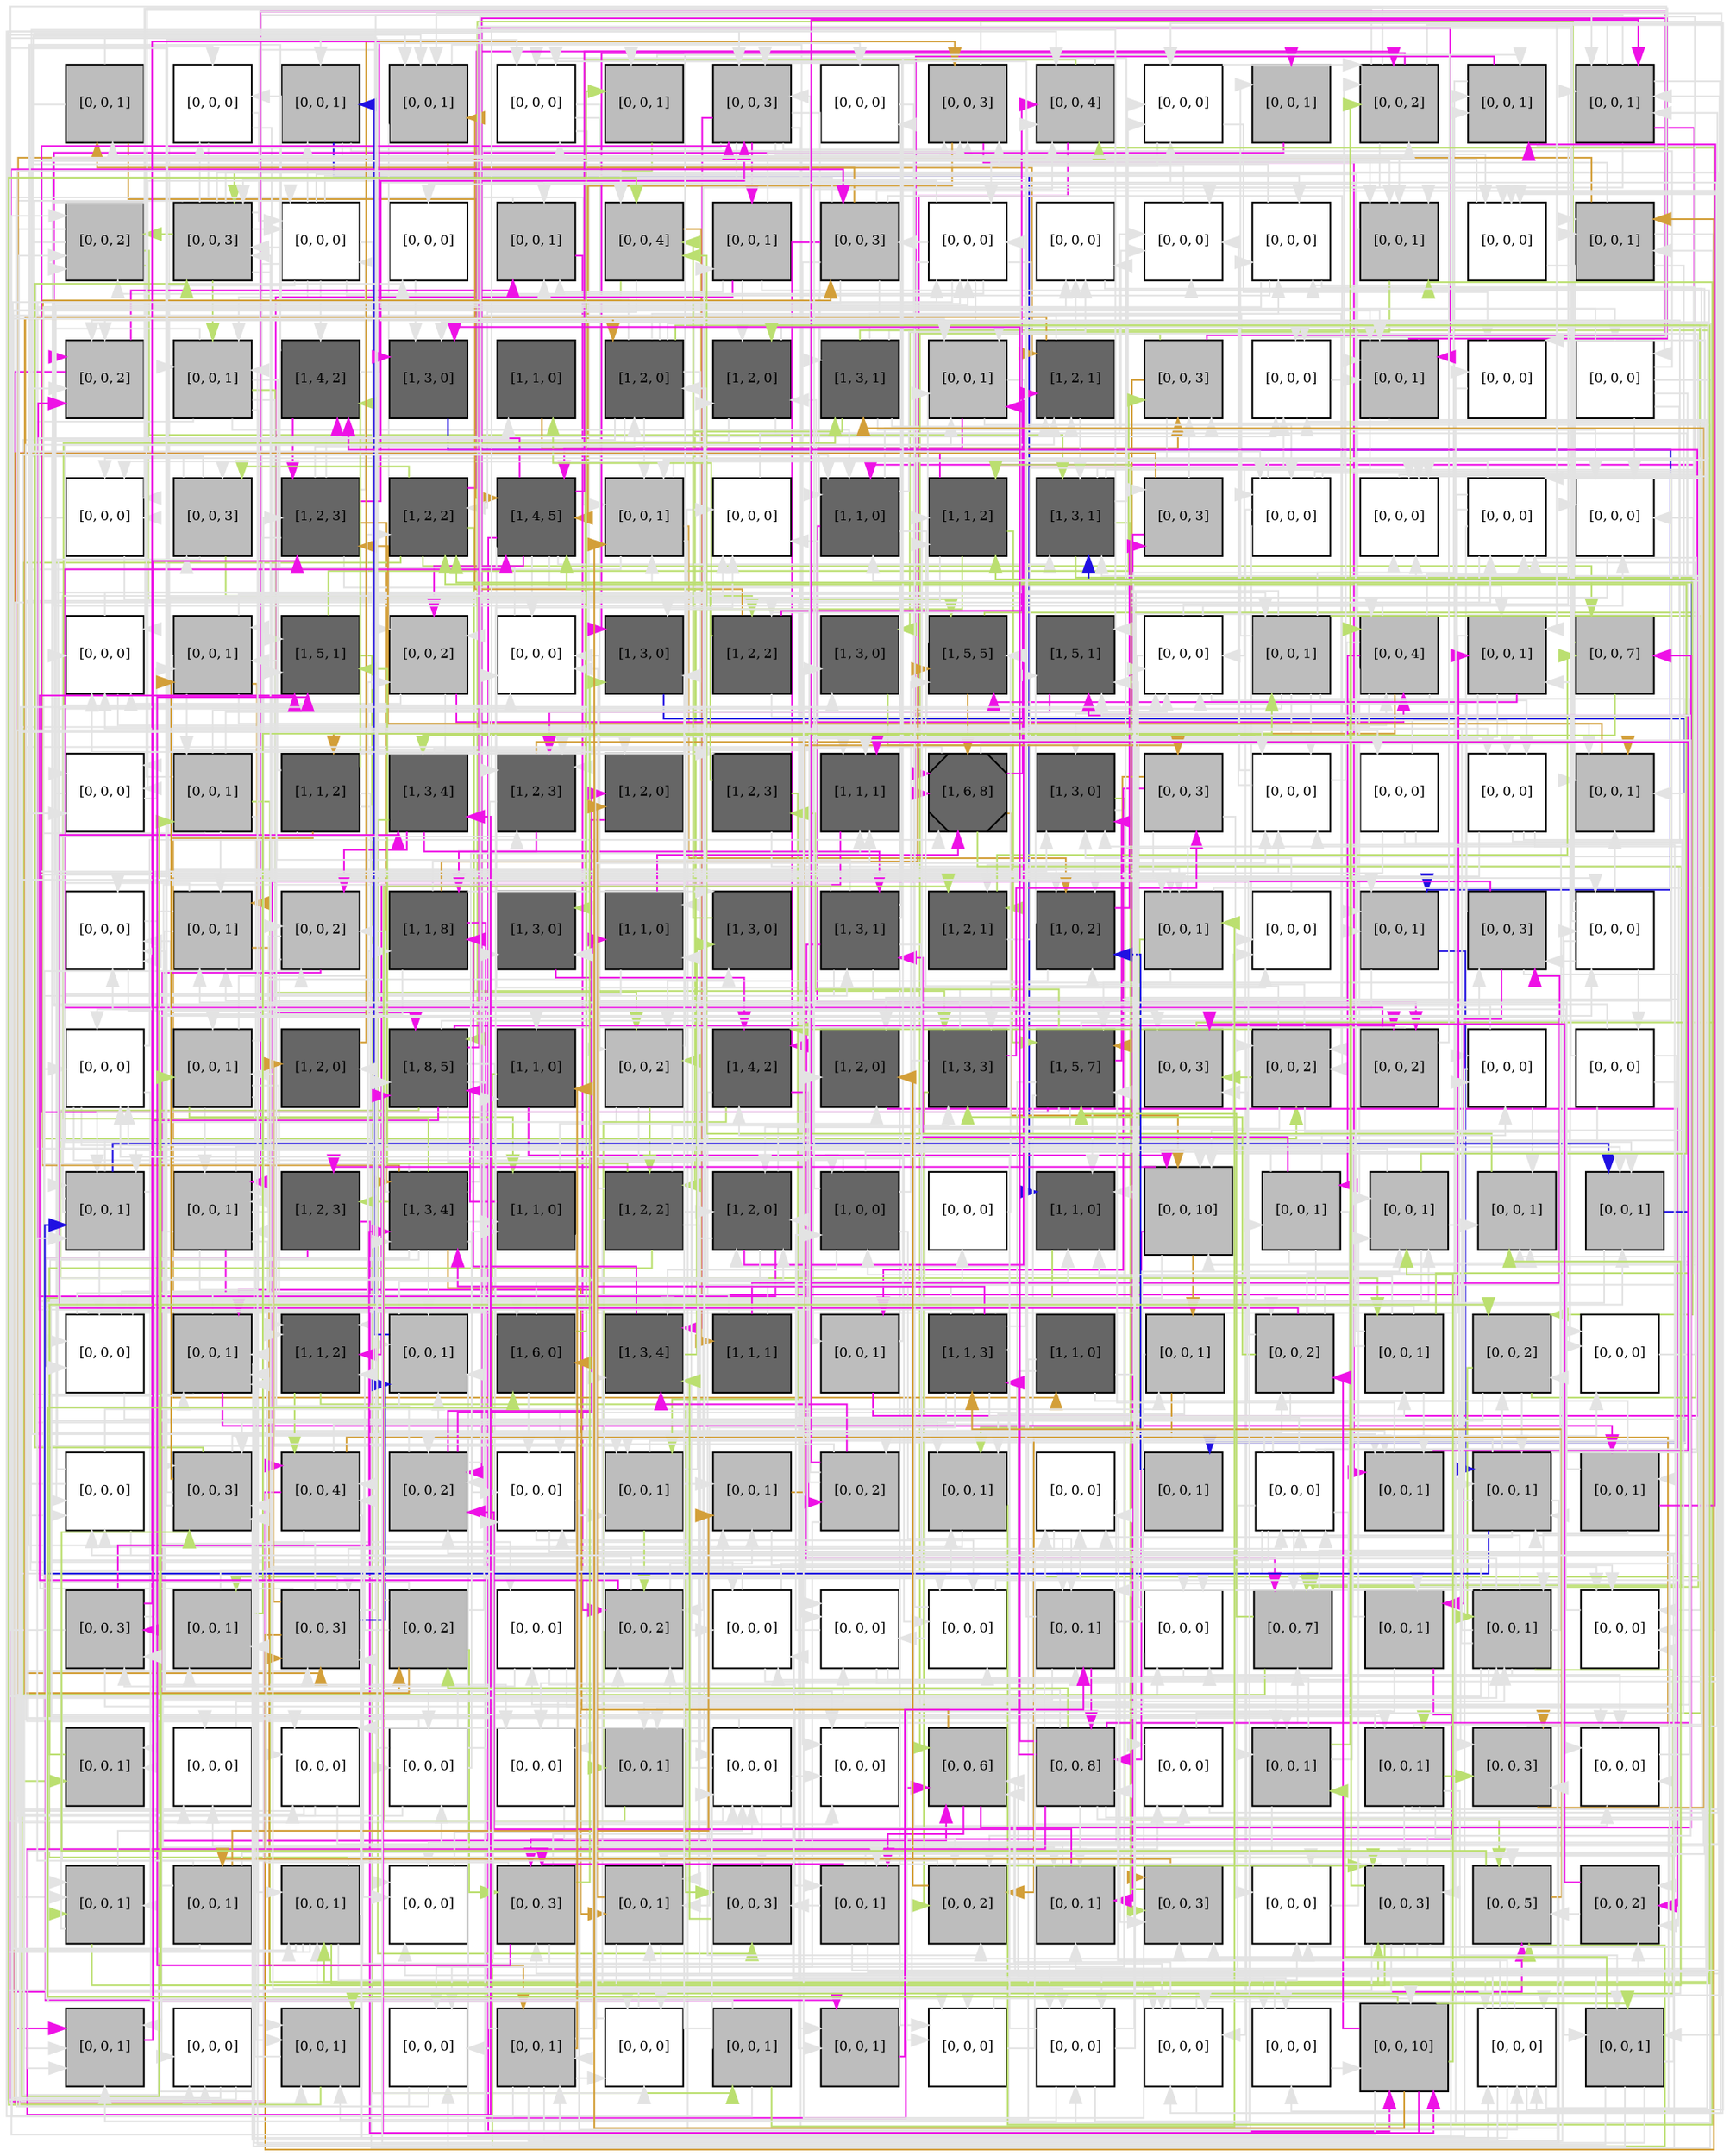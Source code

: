 digraph layout  {
rankdir=TB;
splines=ortho;
node [fixedsize=false, style=filled, width="0.6"];
edge [constraint=false];
0 [fillcolor="#bdbdbd", fontsize=8, label="[0, 0, 1]", shape=square, tooltip="name: None,\nin_degree: 2,\nout_degree: 3"];
1 [fillcolor="#FFFFFF", fontsize=8, label="[0, 0, 0]", shape=square, tooltip="name: None,\nin_degree: 3,\nout_degree: 3"];
2 [fillcolor="#bdbdbd", fontsize=8, label="[0, 0, 1]", shape=square, tooltip="name: None,\nin_degree: 3,\nout_degree: 3"];
3 [fillcolor="#bdbdbd", fontsize=8, label="[0, 0, 1]", shape=square, tooltip="name: None,\nin_degree: 4,\nout_degree: 3"];
4 [fillcolor="#FFFFFF", fontsize=8, label="[0, 0, 0]", shape=square, tooltip="name: None,\nin_degree: 4,\nout_degree: 3"];
5 [fillcolor="#bdbdbd", fontsize=8, label="[0, 0, 1]", shape=square, tooltip="name: None,\nin_degree: 2,\nout_degree: 2"];
6 [fillcolor="#bdbdbd", fontsize=8, label="[0, 0, 3]", shape=square, tooltip="name: None,\nin_degree: 5,\nout_degree: 8"];
7 [fillcolor="#FFFFFF", fontsize=8, label="[0, 0, 0]", shape=square, tooltip="name: None,\nin_degree: 2,\nout_degree: 1"];
8 [fillcolor="#bdbdbd", fontsize=8, label="[0, 0, 3]", shape=square, tooltip="name: None,\nin_degree: 5,\nout_degree: 3"];
9 [fillcolor="#bdbdbd", fontsize=8, label="[0, 0, 4]", shape=square, tooltip="name: None,\nin_degree: 5,\nout_degree: 3"];
10 [fillcolor="#FFFFFF", fontsize=8, label="[0, 0, 0]", shape=square, tooltip="name: None,\nin_degree: 4,\nout_degree: 3"];
11 [fillcolor="#bdbdbd", fontsize=8, label="[0, 0, 1]", shape=square, tooltip="name: None,\nin_degree: 2,\nout_degree: 1"];
12 [fillcolor="#bdbdbd", fontsize=8, label="[0, 0, 2]", shape=square, tooltip="name: None,\nin_degree: 5,\nout_degree: 5"];
13 [fillcolor="#bdbdbd", fontsize=8, label="[0, 0, 1]", shape=square, tooltip="name: None,\nin_degree: 4,\nout_degree: 3"];
14 [fillcolor="#bdbdbd", fontsize=8, label="[0, 0, 1]", shape=square, tooltip="name: None,\nin_degree: 5,\nout_degree: 5"];
15 [fillcolor="#bdbdbd", fontsize=8, label="[0, 0, 2]", shape=square, tooltip="name: None,\nin_degree: 5,\nout_degree: 4"];
16 [fillcolor="#bdbdbd", fontsize=8, label="[0, 0, 3]", shape=square, tooltip="name: None,\nin_degree: 5,\nout_degree: 9"];
17 [fillcolor="#FFFFFF", fontsize=8, label="[0, 0, 0]", shape=square, tooltip="name: None,\nin_degree: 4,\nout_degree: 9"];
18 [fillcolor="#FFFFFF", fontsize=8, label="[0, 0, 0]", shape=square, tooltip="name: None,\nin_degree: 2,\nout_degree: 1"];
19 [fillcolor="#bdbdbd", fontsize=8, label="[0, 0, 1]", shape=square, tooltip="name: None,\nin_degree: 4,\nout_degree: 2"];
20 [fillcolor="#bdbdbd", fontsize=8, label="[0, 0, 4]", shape=square, tooltip="name: None,\nin_degree: 4,\nout_degree: 3"];
21 [fillcolor="#bdbdbd", fontsize=8, label="[0, 0, 1]", shape=square, tooltip="name: None,\nin_degree: 2,\nout_degree: 5"];
22 [fillcolor="#bdbdbd", fontsize=8, label="[0, 0, 3]", shape=square, tooltip="name: None,\nin_degree: 3,\nout_degree: 8"];
23 [fillcolor="#FFFFFF", fontsize=8, label="[0, 0, 0]", shape=square, tooltip="name: None,\nin_degree: 5,\nout_degree: 7"];
24 [fillcolor="#FFFFFF", fontsize=8, label="[0, 0, 0]", shape=square, tooltip="name: None,\nin_degree: 4,\nout_degree: 1"];
25 [fillcolor="#FFFFFF", fontsize=8, label="[0, 0, 0]", shape=square, tooltip="name: None,\nin_degree: 5,\nout_degree: 1"];
26 [fillcolor="#FFFFFF", fontsize=8, label="[0, 0, 0]", shape=square, tooltip="name: None,\nin_degree: 4,\nout_degree: 4"];
27 [fillcolor="#bdbdbd", fontsize=8, label="[0, 0, 1]", shape=square, tooltip="name: None,\nin_degree: 5,\nout_degree: 2"];
28 [fillcolor="#FFFFFF", fontsize=8, label="[0, 0, 0]", shape=square, tooltip="name: None,\nin_degree: 4,\nout_degree: 2"];
29 [fillcolor="#bdbdbd", fontsize=8, label="[0, 0, 1]", shape=square, tooltip="name: None,\nin_degree: 4,\nout_degree: 4"];
30 [fillcolor="#bdbdbd", fontsize=8, label="[0, 0, 2]", shape=square, tooltip="name: None,\nin_degree: 5,\nout_degree: 2"];
31 [fillcolor="#bdbdbd", fontsize=8, label="[0, 0, 1]", shape=square, tooltip="name: None,\nin_degree: 4,\nout_degree: 7"];
32 [fillcolor="#666666", fontsize=8, label="[1, 4, 2]", shape=square, tooltip="name:  Cb ,\nin_degree: 4,\nout_degree: 3"];
33 [fillcolor="#666666", fontsize=8, label="[1, 3, 0]", shape=square, tooltip="name:  Th1II_TRetortaeformis ,\nin_degree: 4,\nout_degree: 1"];
34 [fillcolor="#666666", fontsize=8, label="[1, 1, 0]", shape=square, tooltip="name:  IL4I ,\nin_degree: 2,\nout_degree: 1"];
35 [fillcolor="#666666", fontsize=8, label="[1, 2, 0]", shape=square, tooltip="name:  IgG_Bacterium ,\nin_degree: 3,\nout_degree: 9"];
36 [fillcolor="#666666", fontsize=8, label="[1, 2, 0]", shape=square, tooltip="name:  TNE ,\nin_degree: 4,\nout_degree: 3"];
37 [fillcolor="#666666", fontsize=8, label="[1, 3, 1]", shape=square, tooltip="name:  AgAb_Bacterium ,\nin_degree: 3,\nout_degree: 6"];
38 [fillcolor="#bdbdbd", fontsize=8, label="[0, 0, 1]", shape=square, tooltip="name: None,\nin_degree: 5,\nout_degree: 3"];
39 [fillcolor="#666666", fontsize=8, label="[1, 2, 1]", shape=square, tooltip="name:  IFNgII ,\nin_degree: 5,\nout_degree: 3"];
40 [fillcolor="#bdbdbd", fontsize=8, label="[0, 0, 3]", shape=square, tooltip="name: None,\nin_degree: 4,\nout_degree: 4"];
41 [fillcolor="#FFFFFF", fontsize=8, label="[0, 0, 0]", shape=square, tooltip="name: None,\nin_degree: 5,\nout_degree: 1"];
42 [fillcolor="#bdbdbd", fontsize=8, label="[0, 0, 1]", shape=square, tooltip="name: None,\nin_degree: 5,\nout_degree: 4"];
43 [fillcolor="#FFFFFF", fontsize=8, label="[0, 0, 0]", shape=square, tooltip="name: None,\nin_degree: 3,\nout_degree: 1"];
44 [fillcolor="#FFFFFF", fontsize=8, label="[0, 0, 0]", shape=square, tooltip="name: None,\nin_degree: 2,\nout_degree: 7"];
45 [fillcolor="#FFFFFF", fontsize=8, label="[0, 0, 0]", shape=square, tooltip="name: None,\nin_degree: 4,\nout_degree: 2"];
46 [fillcolor="#bdbdbd", fontsize=8, label="[0, 0, 3]", shape=square, tooltip="name: None,\nin_degree: 3,\nout_degree: 4"];
47 [fillcolor="#666666", fontsize=8, label="[1, 2, 3]", shape=square, tooltip="name:  TEL ,\nin_degree: 4,\nout_degree: 7"];
48 [fillcolor="#666666", fontsize=8, label="[1, 2, 2]", shape=square, tooltip="name:  Bb ,\nin_degree: 4,\nout_degree: 5"];
49 [fillcolor="#666666", fontsize=8, label="[1, 4, 5]", shape=square, tooltip="name:  IL12II ,\nin_degree: 5,\nout_degree: 8"];
50 [fillcolor="#bdbdbd", fontsize=8, label="[0, 0, 1]", shape=square, tooltip="name: None,\nin_degree: 5,\nout_degree: 4"];
51 [fillcolor="#FFFFFF", fontsize=8, label="[0, 0, 0]", shape=square, tooltip="name: None,\nin_degree: 4,\nout_degree: 1"];
52 [fillcolor="#666666", fontsize=8, label="[1, 1, 0]", shape=square, tooltip="name:  TTSSII ,\nin_degree: 5,\nout_degree: 4"];
53 [fillcolor="#666666", fontsize=8, label="[1, 1, 2]", shape=square, tooltip="name:  Th1I_TRetortaeformis ,\nin_degree: 4,\nout_degree: 4"];
54 [fillcolor="#666666", fontsize=8, label="[1, 3, 1]", shape=square, tooltip="name:  Th2II_Bacterium ,\nin_degree: 5,\nout_degree: 5"];
55 [fillcolor="#bdbdbd", fontsize=8, label="[0, 0, 3]", shape=square, tooltip="name: None,\nin_degree: 2,\nout_degree: 3"];
56 [fillcolor="#FFFFFF", fontsize=8, label="[0, 0, 0]", shape=square, tooltip="name: None,\nin_degree: 3,\nout_degree: 5"];
57 [fillcolor="#FFFFFF", fontsize=8, label="[0, 0, 0]", shape=square, tooltip="name: None,\nin_degree: 5,\nout_degree: 1"];
58 [fillcolor="#FFFFFF", fontsize=8, label="[0, 0, 0]", shape=square, tooltip="name: None,\nin_degree: 4,\nout_degree: 5"];
59 [fillcolor="#FFFFFF", fontsize=8, label="[0, 0, 0]", shape=square, tooltip="name: None,\nin_degree: 5,\nout_degree: 1"];
60 [fillcolor="#FFFFFF", fontsize=8, label="[0, 0, 0]", shape=square, tooltip="name: None,\nin_degree: 5,\nout_degree: 2"];
61 [fillcolor="#bdbdbd", fontsize=8, label="[0, 0, 1]", shape=square, tooltip="name: None,\nin_degree: 4,\nout_degree: 5"];
62 [fillcolor="#666666", fontsize=8, label="[1, 5, 1]", shape=square, tooltip="name:  IL13 ,\nin_degree: 5,\nout_degree: 2"];
63 [fillcolor="#bdbdbd", fontsize=8, label="[0, 0, 2]", shape=square, tooltip="name: None,\nin_degree: 4,\nout_degree: 3"];
64 [fillcolor="#FFFFFF", fontsize=8, label="[0, 0, 0]", shape=square, tooltip="name: None,\nin_degree: 5,\nout_degree: 1"];
65 [fillcolor="#666666", fontsize=8, label="[1, 3, 0]", shape=square, tooltip="name:  TrII ,\nin_degree: 4,\nout_degree: 1"];
66 [fillcolor="#666666", fontsize=8, label="[1, 2, 2]", shape=square, tooltip="name:  BC_Bacterium ,\nin_degree: 2,\nout_degree: 4"];
67 [fillcolor="#666666", fontsize=8, label="[1, 3, 0]", shape=square, tooltip="name:  EL2 ,\nin_degree: 3,\nout_degree: 1"];
68 [fillcolor="#666666", fontsize=8, label="[1, 5, 5]", shape=square, tooltip="name:  IFNg_Bacterium ,\nin_degree: 5,\nout_degree: 3"];
69 [fillcolor="#666666", fontsize=8, label="[1, 5, 1]", shape=square, tooltip="name:  AD ,\nin_degree: 5,\nout_degree: 1"];
70 [fillcolor="#FFFFFF", fontsize=8, label="[0, 0, 0]", shape=square, tooltip="name: None,\nin_degree: 5,\nout_degree: 4"];
71 [fillcolor="#bdbdbd", fontsize=8, label="[0, 0, 1]", shape=square, tooltip="name: None,\nin_degree: 2,\nout_degree: 8"];
72 [fillcolor="#bdbdbd", fontsize=8, label="[0, 0, 4]", shape=square, tooltip="name: None,\nin_degree: 4,\nout_degree: 8"];
73 [fillcolor="#bdbdbd", fontsize=8, label="[0, 0, 1]", shape=square, tooltip="name: None,\nin_degree: 4,\nout_degree: 4"];
74 [fillcolor="#bdbdbd", fontsize=8, label="[0, 0, 7]", shape=square, tooltip="name: None,\nin_degree: 3,\nout_degree: 2"];
75 [fillcolor="#FFFFFF", fontsize=8, label="[0, 0, 0]", shape=square, tooltip="name: None,\nin_degree: 4,\nout_degree: 2"];
76 [fillcolor="#bdbdbd", fontsize=8, label="[0, 0, 1]", shape=square, tooltip="name: None,\nin_degree: 2,\nout_degree: 7"];
77 [fillcolor="#666666", fontsize=8, label="[1, 1, 2]", shape=square, tooltip="name:  Oag ,\nin_degree: 1,\nout_degree: 7"];
78 [fillcolor="#666666", fontsize=8, label="[1, 3, 4]", shape=square, tooltip="name:  Th2II_TRetortaeformis ,\nin_degree: 3,\nout_degree: 4"];
79 [fillcolor="#666666", fontsize=8, label="[1, 2, 3]", shape=square, tooltip="name:  IgA_TRetortaeformis ,\nin_degree: 5,\nout_degree: 3"];
80 [fillcolor="#666666", fontsize=8, label="[1, 2, 0]", shape=square, tooltip="name:  EC_TRetortaeformis ,\nin_degree: 3,\nout_degree: 1"];
81 [fillcolor="#666666", fontsize=8, label="[1, 2, 3]", shape=square, tooltip="name:  IL5 ,\nin_degree: 2,\nout_degree: 3"];
82 [fillcolor="#666666", fontsize=8, label="[1, 1, 1]", shape=square, tooltip="name:  Th1I_Bacterium ,\nin_degree: 5,\nout_degree: 1"];
83 [fillcolor="#666666", fontsize=8, label="[1, 6, 8]", shape=Msquare, tooltip="name:  PIC ,\nin_degree: 5,\nout_degree: 5"];
84 [fillcolor="#666666", fontsize=8, label="[1, 3, 0]", shape=square, tooltip="name:  DCI_Bacterium ,\nin_degree: 5,\nout_degree: 2"];
85 [fillcolor="#bdbdbd", fontsize=8, label="[0, 0, 3]", shape=square, tooltip="name: None,\nin_degree: 2,\nout_degree: 4"];
86 [fillcolor="#FFFFFF", fontsize=8, label="[0, 0, 0]", shape=square, tooltip="name: None,\nin_degree: 5,\nout_degree: 3"];
87 [fillcolor="#FFFFFF", fontsize=8, label="[0, 0, 0]", shape=square, tooltip="name: None,\nin_degree: 1,\nout_degree: 4"];
88 [fillcolor="#FFFFFF", fontsize=8, label="[0, 0, 0]", shape=square, tooltip="name: None,\nin_degree: 3,\nout_degree: 4"];
89 [fillcolor="#bdbdbd", fontsize=8, label="[0, 0, 1]", shape=square, tooltip="name: None,\nin_degree: 5,\nout_degree: 1"];
90 [fillcolor="#FFFFFF", fontsize=8, label="[0, 0, 0]", shape=square, tooltip="name: None,\nin_degree: 5,\nout_degree: 2"];
91 [fillcolor="#bdbdbd", fontsize=8, label="[0, 0, 1]", shape=square, tooltip="name: None,\nin_degree: 4,\nout_degree: 4"];
92 [fillcolor="#bdbdbd", fontsize=8, label="[0, 0, 2]", shape=square, tooltip="name: None,\nin_degree: 4,\nout_degree: 3"];
93 [fillcolor="#666666", fontsize=8, label="[1, 1, 8]", shape=square, tooltip="name:  Th2I_TRetortaeformis ,\nin_degree: 3,\nout_degree: 5"];
94 [fillcolor="#666666", fontsize=8, label="[1, 3, 0]", shape=square, tooltip="name:  TTSSI ,\nin_degree: 3,\nout_degree: 1"];
95 [fillcolor="#666666", fontsize=8, label="[1, 1, 0]", shape=square, tooltip="name:  DCII_TRetortaeformis ,\nin_degree: 3,\nout_degree: 2"];
96 [fillcolor="#666666", fontsize=8, label="[1, 3, 0]", shape=square, tooltip="name:  IgA_Bacterium ,\nin_degree: 3,\nout_degree: 1"];
97 [fillcolor="#666666", fontsize=8, label="[1, 3, 1]", shape=square, tooltip="name:  Th1II_Bacterium ,\nin_degree: 3,\nout_degree: 8"];
98 [fillcolor="#666666", fontsize=8, label="[1, 2, 1]", shape=square, tooltip="name:  DP ,\nin_degree: 3,\nout_degree: 2"];
99 [fillcolor="#666666", fontsize=8, label="[1, 0, 2]", shape=square, tooltip="name:  IS ,\nin_degree: 5,\nout_degree: 3"];
100 [fillcolor="#bdbdbd", fontsize=8, label="[0, 0, 1]", shape=square, tooltip="name: None,\nin_degree: 4,\nout_degree: 4"];
101 [fillcolor="#FFFFFF", fontsize=8, label="[0, 0, 0]", shape=square, tooltip="name: None,\nin_degree: 3,\nout_degree: 1"];
102 [fillcolor="#bdbdbd", fontsize=8, label="[0, 0, 1]", shape=square, tooltip="name: None,\nin_degree: 4,\nout_degree: 2"];
103 [fillcolor="#bdbdbd", fontsize=8, label="[0, 0, 3]", shape=square, tooltip="name: None,\nin_degree: 3,\nout_degree: 4"];
104 [fillcolor="#FFFFFF", fontsize=8, label="[0, 0, 0]", shape=square, tooltip="name: None,\nin_degree: 3,\nout_degree: 7"];
105 [fillcolor="#FFFFFF", fontsize=8, label="[0, 0, 0]", shape=square, tooltip="name: None,\nin_degree: 4,\nout_degree: 4"];
106 [fillcolor="#bdbdbd", fontsize=8, label="[0, 0, 1]", shape=square, tooltip="name: None,\nin_degree: 3,\nout_degree: 6"];
107 [fillcolor="#666666", fontsize=8, label="[1, 2, 0]", shape=square, tooltip="name:  BC_TRetortaeformis ,\nin_degree: 2,\nout_degree: 1"];
108 [fillcolor="#666666", fontsize=8, label="[1, 8, 5]", shape=square, tooltip="name:  IL4II ,\nin_degree: 5,\nout_degree: 8"];
109 [fillcolor="#666666", fontsize=8, label="[1, 1, 0]", shape=square, tooltip="name:  DCII_Bacterium ,\nin_degree: 3,\nout_degree: 2"];
110 [fillcolor="#bdbdbd", fontsize=8, label="[0, 0, 2]", shape=square, tooltip="name: None,\nin_degree: 4,\nout_degree: 4"];
111 [fillcolor="#666666", fontsize=8, label="[1, 4, 2]", shape=square, tooltip="name:  IL10I_Bacterium ,\nin_degree: 4,\nout_degree: 3"];
112 [fillcolor="#666666", fontsize=8, label="[1, 2, 0]", shape=square, tooltip="name:  IL10I ,\nin_degree: 4,\nout_degree: 1"];
113 [fillcolor="#666666", fontsize=8, label="[1, 3, 3]", shape=square, tooltip="name:  IgE ,\nin_degree: 4,\nout_degree: 4"];
114 [fillcolor="#666666", fontsize=8, label="[1, 5, 7]", shape=square, tooltip="name:  NE_TRetortaeformis ,\nin_degree: 5,\nout_degree: 9"];
115 [fillcolor="#bdbdbd", fontsize=8, label="[0, 0, 3]", shape=square, tooltip="name: None,\nin_degree: 4,\nout_degree: 1"];
116 [fillcolor="#bdbdbd", fontsize=8, label="[0, 0, 2]", shape=square, tooltip="name: None,\nin_degree: 4,\nout_degree: 6"];
117 [fillcolor="#bdbdbd", fontsize=8, label="[0, 0, 2]", shape=square, tooltip="name: None,\nin_degree: 2,\nout_degree: 3"];
118 [fillcolor="#FFFFFF", fontsize=8, label="[0, 0, 0]", shape=square, tooltip="name: None,\nin_degree: 3,\nout_degree: 3"];
119 [fillcolor="#FFFFFF", fontsize=8, label="[0, 0, 0]", shape=square, tooltip="name: None,\nin_degree: 1,\nout_degree: 5"];
120 [fillcolor="#bdbdbd", fontsize=8, label="[0, 0, 1]", shape=square, tooltip="name: None,\nin_degree: 5,\nout_degree: 6"];
121 [fillcolor="#bdbdbd", fontsize=8, label="[0, 0, 1]", shape=square, tooltip="name: None,\nin_degree: 5,\nout_degree: 6"];
122 [fillcolor="#666666", fontsize=8, label="[1, 2, 3]", shape=square, tooltip="name:  T0 ,\nin_degree: 2,\nout_degree: 2"];
123 [fillcolor="#666666", fontsize=8, label="[1, 3, 4]", shape=square, tooltip="name:  MPI_Bacterium ,\nin_degree: 4,\nout_degree: 13"];
124 [fillcolor="#666666", fontsize=8, label="[1, 1, 0]", shape=square, tooltip="name:  DCI_TRetortaeformis ,\nin_degree: 3,\nout_degree: 3"];
125 [fillcolor="#666666", fontsize=8, label="[1, 2, 2]", shape=square, tooltip="name:  PH ,\nin_degree: 2,\nout_degree: 7"];
126 [fillcolor="#666666", fontsize=8, label="[1, 2, 0]", shape=square, tooltip="name:  EL ,\nin_degree: 5,\nout_degree: 5"];
127 [fillcolor="#666666", fontsize=8, label="[1, 0, 0]", shape=square, tooltip="name: IS,\nin_degree: 3,\nout_degree: 6"];
128 [fillcolor="#FFFFFF", fontsize=8, label="[0, 0, 0]", shape=square, tooltip="name: None,\nin_degree: 1,\nout_degree: 1"];
129 [fillcolor="#666666", fontsize=8, label="[1, 1, 0]", shape=square, tooltip="name:  TrI_Bacterium ,\nin_degree: 5,\nout_degree: 1"];
130 [fillcolor="#bdbdbd", fontsize=8, label="[0, 0, 10]", shape=square, tooltip="name: None,\nin_degree: 5,\nout_degree: 4"];
131 [fillcolor="#bdbdbd", fontsize=8, label="[0, 0, 1]", shape=square, tooltip="name: None,\nin_degree: 2,\nout_degree: 6"];
132 [fillcolor="#bdbdbd", fontsize=8, label="[0, 0, 1]", shape=square, tooltip="name: None,\nin_degree: 5,\nout_degree: 4"];
133 [fillcolor="#bdbdbd", fontsize=8, label="[0, 0, 1]", shape=square, tooltip="name: None,\nin_degree: 5,\nout_degree: 1"];
134 [fillcolor="#bdbdbd", fontsize=8, label="[0, 0, 1]", shape=square, tooltip="name: None,\nin_degree: 4,\nout_degree: 2"];
135 [fillcolor="#FFFFFF", fontsize=8, label="[0, 0, 0]", shape=square, tooltip="name: None,\nin_degree: 5,\nout_degree: 3"];
136 [fillcolor="#bdbdbd", fontsize=8, label="[0, 0, 1]", shape=square, tooltip="name: None,\nin_degree: 5,\nout_degree: 4"];
137 [fillcolor="#666666", fontsize=8, label="[1, 1, 2]", shape=square, tooltip="name:  NE_Bacterium ,\nin_degree: 5,\nout_degree: 2"];
138 [fillcolor="#bdbdbd", fontsize=8, label="[0, 0, 1]", shape=square, tooltip="name: None,\nin_degree: 5,\nout_degree: 3"];
139 [fillcolor="#666666", fontsize=8, label="[1, 6, 0]", shape=square, tooltip="name:  AP ,\nin_degree: 3,\nout_degree: 4"];
140 [fillcolor="#666666", fontsize=8, label="[1, 3, 4]", shape=square, tooltip="name:  IFNgI ,\nin_degree: 5,\nout_degree: 2"];
141 [fillcolor="#666666", fontsize=8, label="[1, 1, 1]", shape=square, tooltip="name:  Th2I_Bacterium ,\nin_degree: 1,\nout_degree: 3"];
142 [fillcolor="#bdbdbd", fontsize=8, label="[0, 0, 1]", shape=square, tooltip="name: None,\nin_degree: 2,\nout_degree: 2"];
143 [fillcolor="#666666", fontsize=8, label="[1, 1, 3]", shape=square, tooltip="name:  EC_Bacterium ,\nin_degree: 2,\nout_degree: 9"];
144 [fillcolor="#666666", fontsize=8, label="[1, 1, 0]", shape=square, tooltip="name:  IgG ,\nin_degree: 1,\nout_degree: 4"];
145 [fillcolor="#bdbdbd", fontsize=8, label="[0, 0, 1]", shape=square, tooltip="name: None,\nin_degree: 2,\nout_degree: 3"];
146 [fillcolor="#bdbdbd", fontsize=8, label="[0, 0, 2]", shape=square, tooltip="name: None,\nin_degree: 3,\nout_degree: 6"];
147 [fillcolor="#bdbdbd", fontsize=8, label="[0, 0, 1]", shape=square, tooltip="name: None,\nin_degree: 2,\nout_degree: 6"];
148 [fillcolor="#bdbdbd", fontsize=8, label="[0, 0, 2]", shape=square, tooltip="name: None,\nin_degree: 4,\nout_degree: 4"];
149 [fillcolor="#FFFFFF", fontsize=8, label="[0, 0, 0]", shape=square, tooltip="name: None,\nin_degree: 3,\nout_degree: 1"];
150 [fillcolor="#FFFFFF", fontsize=8, label="[0, 0, 0]", shape=square, tooltip="name: None,\nin_degree: 4,\nout_degree: 4"];
151 [fillcolor="#bdbdbd", fontsize=8, label="[0, 0, 3]", shape=square, tooltip="name: None,\nin_degree: 5,\nout_degree: 5"];
152 [fillcolor="#bdbdbd", fontsize=8, label="[0, 0, 4]", shape=square, tooltip="name: None,\nin_degree: 4,\nout_degree: 5"];
153 [fillcolor="#bdbdbd", fontsize=8, label="[0, 0, 2]", shape=square, tooltip="name: None,\nin_degree: 5,\nout_degree: 4"];
154 [fillcolor="#FFFFFF", fontsize=8, label="[0, 0, 0]", shape=square, tooltip="name: None,\nin_degree: 5,\nout_degree: 4"];
155 [fillcolor="#bdbdbd", fontsize=8, label="[0, 0, 1]", shape=square, tooltip="name: None,\nin_degree: 4,\nout_degree: 4"];
156 [fillcolor="#bdbdbd", fontsize=8, label="[0, 0, 1]", shape=square, tooltip="name: None,\nin_degree: 4,\nout_degree: 2"];
157 [fillcolor="#bdbdbd", fontsize=8, label="[0, 0, 2]", shape=square, tooltip="name: None,\nin_degree: 2,\nout_degree: 6"];
158 [fillcolor="#bdbdbd", fontsize=8, label="[0, 0, 1]", shape=square, tooltip="name: None,\nin_degree: 4,\nout_degree: 2"];
159 [fillcolor="#FFFFFF", fontsize=8, label="[0, 0, 0]", shape=square, tooltip="name: None,\nin_degree: 4,\nout_degree: 2"];
160 [fillcolor="#bdbdbd", fontsize=8, label="[0, 0, 1]", shape=square, tooltip="name: None,\nin_degree: 1,\nout_degree: 1"];
161 [fillcolor="#FFFFFF", fontsize=8, label="[0, 0, 0]", shape=square, tooltip="name: None,\nin_degree: 3,\nout_degree: 10"];
162 [fillcolor="#bdbdbd", fontsize=8, label="[0, 0, 1]", shape=square, tooltip="name: None,\nin_degree: 4,\nout_degree: 2"];
163 [fillcolor="#bdbdbd", fontsize=8, label="[0, 0, 1]", shape=square, tooltip="name: None,\nin_degree: 5,\nout_degree: 6"];
164 [fillcolor="#bdbdbd", fontsize=8, label="[0, 0, 1]", shape=square, tooltip="name: None,\nin_degree: 2,\nout_degree: 4"];
165 [fillcolor="#bdbdbd", fontsize=8, label="[0, 0, 3]", shape=square, tooltip="name: None,\nin_degree: 3,\nout_degree: 5"];
166 [fillcolor="#bdbdbd", fontsize=8, label="[0, 0, 1]", shape=square, tooltip="name: None,\nin_degree: 3,\nout_degree: 2"];
167 [fillcolor="#bdbdbd", fontsize=8, label="[0, 0, 3]", shape=square, tooltip="name: None,\nin_degree: 5,\nout_degree: 8"];
168 [fillcolor="#bdbdbd", fontsize=8, label="[0, 0, 2]", shape=square, tooltip="name: None,\nin_degree: 2,\nout_degree: 6"];
169 [fillcolor="#FFFFFF", fontsize=8, label="[0, 0, 0]", shape=square, tooltip="name: None,\nin_degree: 2,\nout_degree: 3"];
170 [fillcolor="#bdbdbd", fontsize=8, label="[0, 0, 2]", shape=square, tooltip="name: None,\nin_degree: 5,\nout_degree: 4"];
171 [fillcolor="#FFFFFF", fontsize=8, label="[0, 0, 0]", shape=square, tooltip="name: None,\nin_degree: 4,\nout_degree: 3"];
172 [fillcolor="#FFFFFF", fontsize=8, label="[0, 0, 0]", shape=square, tooltip="name: None,\nin_degree: 4,\nout_degree: 3"];
173 [fillcolor="#FFFFFF", fontsize=8, label="[0, 0, 0]", shape=square, tooltip="name: None,\nin_degree: 4,\nout_degree: 2"];
174 [fillcolor="#bdbdbd", fontsize=8, label="[0, 0, 1]", shape=square, tooltip="name: None,\nin_degree: 5,\nout_degree: 4"];
175 [fillcolor="#FFFFFF", fontsize=8, label="[0, 0, 0]", shape=square, tooltip="name: None,\nin_degree: 4,\nout_degree: 3"];
176 [fillcolor="#bdbdbd", fontsize=8, label="[0, 0, 7]", shape=square, tooltip="name: None,\nin_degree: 5,\nout_degree: 3"];
177 [fillcolor="#bdbdbd", fontsize=8, label="[0, 0, 1]", shape=square, tooltip="name: None,\nin_degree: 2,\nout_degree: 3"];
178 [fillcolor="#bdbdbd", fontsize=8, label="[0, 0, 1]", shape=square, tooltip="name: None,\nin_degree: 4,\nout_degree: 11"];
179 [fillcolor="#FFFFFF", fontsize=8, label="[0, 0, 0]", shape=square, tooltip="name: None,\nin_degree: 5,\nout_degree: 1"];
180 [fillcolor="#bdbdbd", fontsize=8, label="[0, 0, 1]", shape=square, tooltip="name: None,\nin_degree: 3,\nout_degree: 1"];
181 [fillcolor="#FFFFFF", fontsize=8, label="[0, 0, 0]", shape=square, tooltip="name: None,\nin_degree: 3,\nout_degree: 1"];
182 [fillcolor="#FFFFFF", fontsize=8, label="[0, 0, 0]", shape=square, tooltip="name: None,\nin_degree: 4,\nout_degree: 3"];
183 [fillcolor="#FFFFFF", fontsize=8, label="[0, 0, 0]", shape=square, tooltip="name: None,\nin_degree: 3,\nout_degree: 6"];
184 [fillcolor="#FFFFFF", fontsize=8, label="[0, 0, 0]", shape=square, tooltip="name: None,\nin_degree: 3,\nout_degree: 2"];
185 [fillcolor="#bdbdbd", fontsize=8, label="[0, 0, 1]", shape=square, tooltip="name: None,\nin_degree: 3,\nout_degree: 2"];
186 [fillcolor="#FFFFFF", fontsize=8, label="[0, 0, 0]", shape=square, tooltip="name: None,\nin_degree: 5,\nout_degree: 8"];
187 [fillcolor="#FFFFFF", fontsize=8, label="[0, 0, 0]", shape=square, tooltip="name: None,\nin_degree: 4,\nout_degree: 1"];
188 [fillcolor="#bdbdbd", fontsize=8, label="[0, 0, 6]", shape=square, tooltip="name: None,\nin_degree: 5,\nout_degree: 3"];
189 [fillcolor="#bdbdbd", fontsize=8, label="[0, 0, 8]", shape=square, tooltip="name: None,\nin_degree: 3,\nout_degree: 10"];
190 [fillcolor="#FFFFFF", fontsize=8, label="[0, 0, 0]", shape=square, tooltip="name: None,\nin_degree: 3,\nout_degree: 2"];
191 [fillcolor="#bdbdbd", fontsize=8, label="[0, 0, 1]", shape=square, tooltip="name: None,\nin_degree: 4,\nout_degree: 4"];
192 [fillcolor="#bdbdbd", fontsize=8, label="[0, 0, 1]", shape=square, tooltip="name: None,\nin_degree: 2,\nout_degree: 8"];
193 [fillcolor="#bdbdbd", fontsize=8, label="[0, 0, 3]", shape=square, tooltip="name: None,\nin_degree: 4,\nout_degree: 2"];
194 [fillcolor="#FFFFFF", fontsize=8, label="[0, 0, 0]", shape=square, tooltip="name: None,\nin_degree: 5,\nout_degree: 1"];
195 [fillcolor="#bdbdbd", fontsize=8, label="[0, 0, 1]", shape=square, tooltip="name: None,\nin_degree: 4,\nout_degree: 3"];
196 [fillcolor="#bdbdbd", fontsize=8, label="[0, 0, 1]", shape=square, tooltip="name: None,\nin_degree: 1,\nout_degree: 5"];
197 [fillcolor="#bdbdbd", fontsize=8, label="[0, 0, 1]", shape=square, tooltip="name: None,\nin_degree: 4,\nout_degree: 7"];
198 [fillcolor="#FFFFFF", fontsize=8, label="[0, 0, 0]", shape=square, tooltip="name: None,\nin_degree: 4,\nout_degree: 1"];
199 [fillcolor="#bdbdbd", fontsize=8, label="[0, 0, 3]", shape=square, tooltip="name: None,\nin_degree: 4,\nout_degree: 5"];
200 [fillcolor="#bdbdbd", fontsize=8, label="[0, 0, 1]", shape=square, tooltip="name: None,\nin_degree: 5,\nout_degree: 3"];
201 [fillcolor="#bdbdbd", fontsize=8, label="[0, 0, 3]", shape=square, tooltip="name: None,\nin_degree: 4,\nout_degree: 1"];
202 [fillcolor="#bdbdbd", fontsize=8, label="[0, 0, 1]", shape=square, tooltip="name: None,\nin_degree: 3,\nout_degree: 5"];
203 [fillcolor="#bdbdbd", fontsize=8, label="[0, 0, 2]", shape=square, tooltip="name: None,\nin_degree: 5,\nout_degree: 3"];
204 [fillcolor="#bdbdbd", fontsize=8, label="[0, 0, 1]", shape=square, tooltip="name: None,\nin_degree: 4,\nout_degree: 2"];
205 [fillcolor="#bdbdbd", fontsize=8, label="[0, 0, 3]", shape=square, tooltip="name: None,\nin_degree: 5,\nout_degree: 2"];
206 [fillcolor="#FFFFFF", fontsize=8, label="[0, 0, 0]", shape=square, tooltip="name: None,\nin_degree: 4,\nout_degree: 1"];
207 [fillcolor="#bdbdbd", fontsize=8, label="[0, 0, 3]", shape=square, tooltip="name: None,\nin_degree: 5,\nout_degree: 9"];
208 [fillcolor="#bdbdbd", fontsize=8, label="[0, 0, 5]", shape=square, tooltip="name: None,\nin_degree: 5,\nout_degree: 2"];
209 [fillcolor="#bdbdbd", fontsize=8, label="[0, 0, 2]", shape=square, tooltip="name: None,\nin_degree: 4,\nout_degree: 2"];
210 [fillcolor="#bdbdbd", fontsize=8, label="[0, 0, 1]", shape=square, tooltip="name: None,\nin_degree: 5,\nout_degree: 1"];
211 [fillcolor="#FFFFFF", fontsize=8, label="[0, 0, 0]", shape=square, tooltip="name: None,\nin_degree: 3,\nout_degree: 2"];
212 [fillcolor="#bdbdbd", fontsize=8, label="[0, 0, 1]", shape=square, tooltip="name: None,\nin_degree: 5,\nout_degree: 2"];
213 [fillcolor="#FFFFFF", fontsize=8, label="[0, 0, 0]", shape=square, tooltip="name: None,\nin_degree: 4,\nout_degree: 2"];
214 [fillcolor="#bdbdbd", fontsize=8, label="[0, 0, 1]", shape=square, tooltip="name: None,\nin_degree: 3,\nout_degree: 8"];
215 [fillcolor="#FFFFFF", fontsize=8, label="[0, 0, 0]", shape=square, tooltip="name: None,\nin_degree: 4,\nout_degree: 2"];
216 [fillcolor="#bdbdbd", fontsize=8, label="[0, 0, 1]", shape=square, tooltip="name: None,\nin_degree: 1,\nout_degree: 5"];
217 [fillcolor="#bdbdbd", fontsize=8, label="[0, 0, 1]", shape=square, tooltip="name: None,\nin_degree: 3,\nout_degree: 1"];
218 [fillcolor="#FFFFFF", fontsize=8, label="[0, 0, 0]", shape=square, tooltip="name: None,\nin_degree: 4,\nout_degree: 2"];
219 [fillcolor="#FFFFFF", fontsize=8, label="[0, 0, 0]", shape=square, tooltip="name: None,\nin_degree: 4,\nout_degree: 5"];
220 [fillcolor="#FFFFFF", fontsize=8, label="[0, 0, 0]", shape=square, tooltip="name: None,\nin_degree: 5,\nout_degree: 3"];
221 [fillcolor="#FFFFFF", fontsize=8, label="[0, 0, 0]", shape=square, tooltip="name: None,\nin_degree: 3,\nout_degree: 2"];
222 [fillcolor="#bdbdbd", fontsize=8, label="[0, 0, 10]", shape=square, tooltip="name: None,\nin_degree: 4,\nout_degree: 7"];
223 [fillcolor="#FFFFFF", fontsize=8, label="[0, 0, 0]", shape=square, tooltip="name: None,\nin_degree: 5,\nout_degree: 8"];
224 [fillcolor="#bdbdbd", fontsize=8, label="[0, 0, 1]", shape=square, tooltip="name: None,\nin_degree: 4,\nout_degree: 6"];
0 -> 49  [color="#D39F39", style="penwidth(0.1)", tooltip="109( DCII_Bacterium ) to 49( IL12II )", weight=1];
0 -> 183  [color=grey89, style="penwidth(0.1)", tooltip=" ", weight=1];
0 -> 44  [color=grey89, style="penwidth(0.1)", tooltip=" ", weight=1];
1 -> 50  [color=grey89, style="penwidth(0.1)", tooltip=" ", weight=1];
1 -> 182  [color=grey89, style="penwidth(0.1)", tooltip=" ", weight=1];
1 -> 17  [color=grey89, style="penwidth(0.1)", tooltip=" ", weight=1];
2 -> 8  [color=grey89, style="penwidth(0.1)", tooltip=" ", weight=1];
2 -> 27  [color=grey89, style="penwidth(0.1)", tooltip=" ", weight=1];
2 -> 129  [color="#2010E2", style="penwidth(0.1)", tooltip="65( TrII ) to 129( TrI_Bacterium )", weight=1];
3 -> 39  [color="#D39F39", style="penwidth(0.1)", tooltip="66( BC_Bacterium ) to 35( IgG_Bacterium )", weight=1];
3 -> 63  [color=grey89, style="penwidth(0.1)", tooltip=" ", weight=1];
3 -> 172  [color=grey89, style="penwidth(0.1)", tooltip=" ", weight=1];
4 -> 110  [color=grey89, style="penwidth(0.1)", tooltip=" ", weight=1];
4 -> 73  [color=grey89, style="penwidth(0.1)", tooltip=" ", weight=1];
4 -> 184  [color=grey89, style="penwidth(0.1)", tooltip=" ", weight=1];
5 -> 13  [color=grey89, style="penwidth(0.1)", tooltip=" ", weight=1];
5 -> 16  [color="#BBDF70", style="penwidth(0.1)", tooltip="139( AP ) to 125( PH )", weight=1];
6 -> 21  [color="#EE11E6", style="penwidth(0.1)", tooltip="67( EL2 ) to 108( IL4II )", weight=1];
6 -> 28  [color=grey89, style="penwidth(0.1)", tooltip=" ", weight=1];
6 -> 37  [color=grey89, style="penwidth(0.1)", tooltip=" ", weight=1];
6 -> 79  [color=grey89, style="penwidth(0.1)", tooltip=" ", weight=1];
6 -> 140  [color="#EE11E6", style="penwidth(0.1)", tooltip="53( Th1I_TRetortaeformis ) to 140( IFNgI )", weight=1];
6 -> 8  [color=grey89, style="penwidth(0.1)", tooltip=" ", weight=1];
6 -> 88  [color=grey89, style="penwidth(0.1)", tooltip=" ", weight=1];
6 -> 116  [color=grey89, style="penwidth(0.1)", tooltip=" ", weight=1];
7 -> 194  [color=grey89, style="penwidth(0.1)", tooltip=" ", weight=1];
8 -> 49  [color="#D39F39", style="penwidth(0.1)", tooltip="107( BC_TRetortaeformis ) to 144( IgG )", weight=1];
8 -> 162  [color="#EE11E6", style="penwidth(0.1)", tooltip="107( BC_TRetortaeformis ) to 79( IgA_TRetortaeformis )", weight=1];
8 -> 133  [color=grey89, style="penwidth(0.1)", tooltip=" ", weight=1];
9 -> 4  [color=grey89, style="penwidth(0.1)", tooltip=" ", weight=1];
9 -> 94  [color="#BBDF70", style="penwidth(0.1)", tooltip="96( IgA_Bacterium ) to 94( TTSSI )", weight=1];
9 -> 83  [color="#EE11E6", style="penwidth(0.1)", tooltip="112( IL10I ) to 83( PIC )", weight=1];
10 -> 45  [color=grey89, style="penwidth(0.1)", tooltip=" ", weight=1];
10 -> 43  [color=grey89, style="penwidth(0.1)", tooltip=" ", weight=1];
10 -> 12  [color=grey89, style="penwidth(0.1)", tooltip=" ", weight=1];
11 -> 30  [color="#EE11E6", style="penwidth(0.1)", tooltip="48( Bb ) to 143( EC_Bacterium )", weight=1];
12 -> 65  [color="#EE11E6", style="penwidth(0.1)", tooltip="52( TTSSII ) to 65( TrII )", weight=1];
12 -> 60  [color=grey89, style="penwidth(0.1)", tooltip=" ", weight=1];
12 -> 45  [color=grey89, style="penwidth(0.1)", tooltip=" ", weight=1];
12 -> 220  [color=grey89, style="penwidth(0.1)", tooltip=" ", weight=1];
12 -> 170  [color=grey89, style="penwidth(0.1)", tooltip=" ", weight=1];
13 -> 130  [color=grey89, style="penwidth(0.1)", tooltip=" ", weight=1];
13 -> 83  [color="#EE11E6", style="penwidth(0.1)", tooltip="80( EC_TRetortaeformis ) to 83( PIC )", weight=1];
13 -> 207  [color=grey89, style="penwidth(0.1)", tooltip=" ", weight=1];
14 -> 121  [color=grey89, style="penwidth(0.1)", tooltip=" ", weight=1];
14 -> 52  [color="#EE11E6", style="penwidth(0.1)", tooltip="94( TTSSI ) to 52( TTSSII )", weight=1];
14 -> 153  [color=grey89, style="penwidth(0.1)", tooltip=" ", weight=1];
14 -> 25  [color=grey89, style="penwidth(0.1)", tooltip=" ", weight=1];
14 -> 199  [color=grey89, style="penwidth(0.1)", tooltip=" ", weight=1];
15 -> 68  [color="#BBDF70", style="penwidth(0.1)", tooltip="84( DCI_Bacterium ) to 68( IFNg_Bacterium )", weight=1];
15 -> 162  [color=grey89, style="penwidth(0.1)", tooltip=" ", weight=1];
15 -> 54  [color="#BBDF70", style="penwidth(0.1)", tooltip="109( DCII_Bacterium ) to 54( Th2II_Bacterium )", weight=1];
15 -> 186  [color=grey89, style="penwidth(0.1)", tooltip=" ", weight=1];
16 -> 1  [color=grey89, style="penwidth(0.1)", tooltip=" ", weight=1];
16 -> 15  [color="#BBDF70", style="penwidth(0.1)", tooltip="109( DCII_Bacterium ) to 54( Th2II_Bacterium )", weight=1];
16 -> 17  [color=grey89, style="penwidth(0.1)", tooltip=" ", weight=1];
16 -> 31  [color="#BBDF70", style="penwidth(0.1)", tooltip="139( AP ) to 125( PH )", weight=1];
16 -> 224  [color=grey89, style="penwidth(0.1)", tooltip=" ", weight=1];
16 -> 195  [color=grey89, style="penwidth(0.1)", tooltip=" ", weight=1];
16 -> 138  [color=grey89, style="penwidth(0.1)", tooltip=" ", weight=1];
16 -> 44  [color=grey89, style="penwidth(0.1)", tooltip=" ", weight=1];
16 -> 179  [color=grey89, style="penwidth(0.1)", tooltip=" ", weight=1];
17 -> 32  [color=grey89, style="penwidth(0.1)", tooltip=" ", weight=1];
17 -> 52  [color=grey89, style="penwidth(0.1)", tooltip=" ", weight=1];
17 -> 99  [color=grey89, style="penwidth(0.1)", tooltip=" ", weight=1];
17 -> 61  [color=grey89, style="penwidth(0.1)", tooltip=" ", weight=1];
17 -> 102  [color=grey89, style="penwidth(0.1)", tooltip=" ", weight=1];
17 -> 198  [color=grey89, style="penwidth(0.1)", tooltip=" ", weight=1];
17 -> 26  [color=grey89, style="penwidth(0.1)", tooltip=" ", weight=1];
17 -> 31  [color=grey89, style="penwidth(0.1)", tooltip=" ", weight=1];
17 -> 2  [color=grey89, style="penwidth(0.1)", tooltip=" ", weight=1];
18 -> 33  [color=grey89, style="penwidth(0.1)", tooltip=" ", weight=1];
19 -> 170  [color="#EE11E6", style="penwidth(0.1)", tooltip="126( EL ) to 62( IL13 )", weight=1];
19 -> 212  [color=grey89, style="penwidth(0.1)", tooltip=" ", weight=1];
20 -> 141  [color="#D39F39", style="penwidth(0.1)", tooltip="96( IgA_Bacterium ) to 37( AgAb_Bacterium )", weight=1];
20 -> 48  [color=grey89, style="penwidth(0.1)", tooltip=" ", weight=1];
20 -> 116  [color="#BBDF70", style="penwidth(0.1)", tooltip="96( IgA_Bacterium ) to 94( TTSSI )", weight=1];
21 -> 36  [color=grey89, style="penwidth(0.1)", tooltip=" ", weight=1];
21 -> 8  [color=grey89, style="penwidth(0.1)", tooltip=" ", weight=1];
21 -> 206  [color=grey89, style="penwidth(0.1)", tooltip=" ", weight=1];
21 -> 19  [color=grey89, style="penwidth(0.1)", tooltip=" ", weight=1];
21 -> 108  [color="#EE11E6", style="penwidth(0.1)", tooltip="67( EL2 ) to 108( IL4II )", weight=1];
22 -> 111  [color="#EE11E6", style="penwidth(0.1)", tooltip="141( Th2I_Bacterium ) to 111( IL10I_Bacterium )", weight=1];
22 -> 56  [color=grey89, style="penwidth(0.1)", tooltip=" ", weight=1];
22 -> 0  [color="#D39F39", style="penwidth(0.1)", tooltip="109( DCII_Bacterium ) to 49( IL12II )", weight=1];
22 -> 179  [color=grey89, style="penwidth(0.1)", tooltip=" ", weight=1];
22 -> 182  [color=grey89, style="penwidth(0.1)", tooltip=" ", weight=1];
22 -> 95  [color=grey89, style="penwidth(0.1)", tooltip=" ", weight=1];
22 -> 187  [color=grey89, style="penwidth(0.1)", tooltip=" ", weight=1];
22 -> 116  [color=grey89, style="penwidth(0.1)", tooltip=" ", weight=1];
23 -> 132  [color=grey89, style="penwidth(0.1)", tooltip=" ", weight=1];
23 -> 56  [color=grey89, style="penwidth(0.1)", tooltip=" ", weight=1];
23 -> 22  [color=grey89, style="penwidth(0.1)", tooltip=" ", weight=1];
23 -> 100  [color=grey89, style="penwidth(0.1)", tooltip=" ", weight=1];
23 -> 75  [color=grey89, style="penwidth(0.1)", tooltip=" ", weight=1];
23 -> 15  [color=grey89, style="penwidth(0.1)", tooltip=" ", weight=1];
23 -> 30  [color=grey89, style="penwidth(0.1)", tooltip=" ", weight=1];
24 -> 200  [color=grey89, style="penwidth(0.1)", tooltip=" ", weight=1];
25 -> 8  [color=grey89, style="penwidth(0.1)", tooltip=" ", weight=1];
26 -> 146  [color=grey89, style="penwidth(0.1)", tooltip=" ", weight=1];
26 -> 133  [color=grey89, style="penwidth(0.1)", tooltip=" ", weight=1];
26 -> 19  [color=grey89, style="penwidth(0.1)", tooltip=" ", weight=1];
26 -> 137  [color=grey89, style="penwidth(0.1)", tooltip=" ", weight=1];
27 -> 102  [color=grey89, style="penwidth(0.1)", tooltip=" ", weight=1];
27 -> 67  [color="#BBDF70", style="penwidth(0.1)", tooltip="62( IL13 ) to 67( EL2 )", weight=1];
28 -> 59  [color=grey89, style="penwidth(0.1)", tooltip=" ", weight=1];
28 -> 105  [color=grey89, style="penwidth(0.1)", tooltip=" ", weight=1];
29 -> 197  [color=grey89, style="penwidth(0.1)", tooltip=" ", weight=1];
29 -> 23  [color=grey89, style="penwidth(0.1)", tooltip=" ", weight=1];
29 -> 168  [color="#D39F39", style="penwidth(0.1)", tooltip="66( BC_Bacterium ) to 35( IgG_Bacterium )", weight=1];
29 -> 99  [color=grey89, style="penwidth(0.1)", tooltip=" ", weight=1];
30 -> 19  [color="#EE11E6", style="penwidth(0.1)", tooltip="126( EL ) to 62( IL13 )", weight=1];
30 -> 208  [color="#EE11E6", style="penwidth(0.1)", tooltip="48( Bb ) to 143( EC_Bacterium )", weight=1];
31 -> 158  [color=grey89, style="penwidth(0.1)", tooltip=" ", weight=1];
31 -> 110  [color="#BBDF70", style="penwidth(0.1)", tooltip="139( AP ) to 125( PH )", weight=1];
31 -> 52  [color=grey89, style="penwidth(0.1)", tooltip=" ", weight=1];
31 -> 212  [color=grey89, style="penwidth(0.1)", tooltip=" ", weight=1];
31 -> 62  [color=grey89, style="penwidth(0.1)", tooltip=" ", weight=1];
31 -> 86  [color=grey89, style="penwidth(0.1)", tooltip=" ", weight=1];
31 -> 162  [color=grey89, style="penwidth(0.1)", tooltip=" ", weight=1];
32 -> 47  [color="#EE11E6", style="penwidth(0.1)", tooltip="126( EL ) to 47( TEL )", weight=1];
32 -> 10  [color=grey89, style="penwidth(0.1)", tooltip=" ", weight=1];
32 -> 150  [color=grey89, style="penwidth(0.1)", tooltip=" ", weight=1];
33 -> 102  [color="#2010E2", style="penwidth(0.1)", tooltip="33( Th1II_TRetortaeformis ) to 53( Th1I_TRetortaeformis )", weight=1];
34 -> 40  [color="#D39F39", style="penwidth(0.1)", tooltip="34( IL4I ) to 114( NE_TRetortaeformis )", weight=1];
35 -> 166  [color="#BBDF70", style="penwidth(0.1)", tooltip="35( IgG_Bacterium ) to 37( AgAb_Bacterium )", weight=1];
35 -> 26  [color=grey89, style="penwidth(0.1)", tooltip=" ", weight=1];
35 -> 120  [color=grey89, style="penwidth(0.1)", tooltip=" ", weight=1];
35 -> 186  [color=grey89, style="penwidth(0.1)", tooltip=" ", weight=1];
35 -> 219  [color=grey89, style="penwidth(0.1)", tooltip=" ", weight=1];
35 -> 181  [color=grey89, style="penwidth(0.1)", tooltip=" ", weight=1];
35 -> 13  [color=grey89, style="penwidth(0.1)", tooltip=" ", weight=1];
35 -> 50  [color=grey89, style="penwidth(0.1)", tooltip=" ", weight=1];
35 -> 1  [color=grey89, style="penwidth(0.1)", tooltip=" ", weight=1];
36 -> 205  [color=grey89, style="penwidth(0.1)", tooltip=" ", weight=1];
36 -> 130  [color=grey89, style="penwidth(0.1)", tooltip=" ", weight=1];
36 -> 104  [color=grey89, style="penwidth(0.1)", tooltip=" ", weight=1];
37 -> 197  [color="#BBDF70", style="penwidth(0.1)", tooltip="137( NE_Bacterium ) to 36( TNE )", weight=1];
37 -> 24  [color=grey89, style="penwidth(0.1)", tooltip=" ", weight=1];
37 -> 116  [color=grey89, style="penwidth(0.1)", tooltip=" ", weight=1];
37 -> 39  [color=grey89, style="penwidth(0.1)", tooltip=" ", weight=1];
37 -> 59  [color=grey89, style="penwidth(0.1)", tooltip=" ", weight=1];
37 -> 125  [color="#BBDF70", style="penwidth(0.1)", tooltip="37( AgAb_Bacterium ) to 32( Cb )", weight=1];
38 -> 126  [color=grey89, style="penwidth(0.1)", tooltip=" ", weight=1];
38 -> 49  [color="#EE11E6", style="penwidth(0.1)", tooltip="126( EL ) to 47( TEL )", weight=1];
38 -> 223  [color=grey89, style="penwidth(0.1)", tooltip=" ", weight=1];
39 -> 54  [color=grey89, style="penwidth(0.1)", tooltip=" ", weight=1];
39 -> 167  [color="#D39F39", style="penwidth(0.1)", tooltip="66( BC_Bacterium ) to 35( IgG_Bacterium )", weight=1];
39 -> 197  [color=grey89, style="penwidth(0.1)", tooltip=" ", weight=1];
40 -> 205  [color="#D39F39", style="penwidth(0.1)", tooltip="34( IL4I ) to 114( NE_TRetortaeformis )", weight=1];
40 -> 188  [color="#BBDF70", style="penwidth(0.1)", tooltip="37( AgAb_Bacterium ) to 139( AP )", weight=1];
40 -> 121  [color="#EE11E6", style="penwidth(0.1)", tooltip="34( IL4I ) to 68( IFNg_Bacterium )", weight=1];
40 -> 45  [color=grey89, style="penwidth(0.1)", tooltip=" ", weight=1];
41 -> 42  [color=grey89, style="penwidth(0.1)", tooltip=" ", weight=1];
42 -> 153  [color="#EE11E6", style="penwidth(0.1)", tooltip="124( DCI_TRetortaeformis ) to 95( DCII_TRetortaeformis )", weight=1];
42 -> 75  [color=grey89, style="penwidth(0.1)", tooltip=" ", weight=1];
42 -> 198  [color=grey89, style="penwidth(0.1)", tooltip=" ", weight=1];
42 -> 70  [color=grey89, style="penwidth(0.1)", tooltip=" ", weight=1];
43 -> 98  [color=grey89, style="penwidth(0.1)", tooltip=" ", weight=1];
44 -> 59  [color=grey89, style="penwidth(0.1)", tooltip=" ", weight=1];
44 -> 89  [color=grey89, style="penwidth(0.1)", tooltip=" ", weight=1];
44 -> 66  [color=grey89, style="penwidth(0.1)", tooltip=" ", weight=1];
44 -> 75  [color=grey89, style="penwidth(0.1)", tooltip=" ", weight=1];
44 -> 130  [color=grey89, style="penwidth(0.1)", tooltip=" ", weight=1];
44 -> 221  [color=grey89, style="penwidth(0.1)", tooltip=" ", weight=1];
44 -> 4  [color=grey89, style="penwidth(0.1)", tooltip=" ", weight=1];
45 -> 217  [color=grey89, style="penwidth(0.1)", tooltip=" ", weight=1];
45 -> 155  [color=grey89, style="penwidth(0.1)", tooltip=" ", weight=1];
46 -> 156  [color=grey89, style="penwidth(0.1)", tooltip=" ", weight=1];
46 -> 146  [color=grey89, style="penwidth(0.1)", tooltip=" ", weight=1];
46 -> 66  [color="#BBDF70", style="penwidth(0.1)", tooltip="122( T0 ) to 66( BC_Bacterium )", weight=1];
46 -> 150  [color=grey89, style="penwidth(0.1)", tooltip=" ", weight=1];
47 -> 123  [color="#D39F39", style="penwidth(0.1)", tooltip="69( AD ) to 80( EC_TRetortaeformis )", weight=1];
47 -> 6  [color="#EE11E6", style="penwidth(0.1)", tooltip="53( Th1I_TRetortaeformis ) to 140( IFNgI )", weight=1];
47 -> 217  [color=grey89, style="penwidth(0.1)", tooltip=" ", weight=1];
47 -> 121  [color=grey89, style="penwidth(0.1)", tooltip=" ", weight=1];
47 -> 41  [color=grey89, style="penwidth(0.1)", tooltip=" ", weight=1];
47 -> 17  [color=grey89, style="penwidth(0.1)", tooltip=" ", weight=1];
47 -> 35  [color=grey89, style="penwidth(0.1)", tooltip=" ", weight=1];
48 -> 74  [color="#BBDF70", style="penwidth(0.1)", tooltip="48( Bb ) to 96( IgA_Bacterium )", weight=1];
48 -> 11  [color="#EE11E6", style="penwidth(0.1)", tooltip="48( Bb ) to 143( EC_Bacterium )", weight=1];
48 -> 113  [color="#BBDF70", style="penwidth(0.1)", tooltip="48( Bb ) to 77( Oag )", weight=1];
48 -> 46  [color="#BBDF70", style="penwidth(0.1)", tooltip="122( T0 ) to 66( BC_Bacterium )", weight=1];
48 -> 180  [color="#BBDF70", style="penwidth(0.1)", tooltip="48( Bb ) to 125( PH )", weight=1];
49 -> 64  [color=grey89, style="penwidth(0.1)", tooltip=" ", weight=1];
49 -> 32  [color="#EE11E6", style="penwidth(0.1)", tooltip="126( EL ) to 47( TEL )", weight=1];
49 -> 63  [color="#EE11E6", style="penwidth(0.1)", tooltip="49( IL12II ) to 97( Th1II_Bacterium )", weight=1];
49 -> 12  [color="#EE11E6", style="penwidth(0.1)", tooltip="52( TTSSII ) to 65( TrII )", weight=1];
49 -> 218  [color=grey89, style="penwidth(0.1)", tooltip=" ", weight=1];
49 -> 101  [color=grey89, style="penwidth(0.1)", tooltip=" ", weight=1];
49 -> 54  [color=grey89, style="penwidth(0.1)", tooltip=" ", weight=1];
49 -> 222  [color="#EE11E6", style="penwidth(0.1)", tooltip="49( IL12II ) to 33( Th1II_TRetortaeformis )", weight=1];
50 -> 99  [color="#D39F39", style="penwidth(0.1)", tooltip="122( T0 ) to 107( BC_TRetortaeformis )", weight=1];
50 -> 213  [color=grey89, style="penwidth(0.1)", tooltip=" ", weight=1];
50 -> 163  [color=grey89, style="penwidth(0.1)", tooltip=" ", weight=1];
50 -> 171  [color=grey89, style="penwidth(0.1)", tooltip=" ", weight=1];
51 -> 25  [color=grey89, style="penwidth(0.1)", tooltip=" ", weight=1];
52 -> 25  [color=grey89, style="penwidth(0.1)", tooltip=" ", weight=1];
52 -> 117  [color="#EE11E6", style="penwidth(0.1)", tooltip="52( TTSSII ) to 65( TrII )", weight=1];
52 -> 88  [color=grey89, style="penwidth(0.1)", tooltip=" ", weight=1];
52 -> 24  [color=grey89, style="penwidth(0.1)", tooltip=" ", weight=1];
53 -> 98  [color="#BBDF70", style="penwidth(0.1)", tooltip="54( Th2II_Bacterium ) to 108( IL4II )", weight=1];
53 -> 210  [color="#EE11E6", style="penwidth(0.1)", tooltip="53( Th1I_TRetortaeformis ) to 140( IFNgI )", weight=1];
53 -> 110  [color="#BBDF70", style="penwidth(0.1)", tooltip="48( Bb ) to 125( PH )", weight=1];
53 -> 167  [color=grey89, style="penwidth(0.1)", tooltip=" ", weight=1];
54 -> 181  [color=grey89, style="penwidth(0.1)", tooltip=" ", weight=1];
54 -> 205  [color="#BBDF70", style="penwidth(0.1)", tooltip="54( Th2II_Bacterium ) to 108( IL4II )", weight=1];
54 -> 12  [color=grey89, style="penwidth(0.1)", tooltip=" ", weight=1];
54 -> 10  [color=grey89, style="penwidth(0.1)", tooltip=" ", weight=1];
54 -> 148  [color="#BBDF70", style="penwidth(0.1)", tooltip="54( Th2II_Bacterium ) to 141( Th2I_Bacterium )", weight=1];
55 -> 167  [color="#D39F39", style="penwidth(0.1)", tooltip="122( T0 ) to 107( BC_TRetortaeformis )", weight=1];
55 -> 204  [color="#EE11E6", style="penwidth(0.1)", tooltip="99( IS ) to 80( EC_TRetortaeformis )", weight=1];
55 -> 40  [color=grey89, style="penwidth(0.1)", tooltip=" ", weight=1];
56 -> 220  [color=grey89, style="penwidth(0.1)", tooltip=" ", weight=1];
56 -> 101  [color=grey89, style="penwidth(0.1)", tooltip=" ", weight=1];
56 -> 91  [color=grey89, style="penwidth(0.1)", tooltip=" ", weight=1];
56 -> 179  [color=grey89, style="penwidth(0.1)", tooltip=" ", weight=1];
56 -> 45  [color=grey89, style="penwidth(0.1)", tooltip=" ", weight=1];
57 -> 204  [color=grey89, style="penwidth(0.1)", tooltip=" ", weight=1];
58 -> 84  [color=grey89, style="penwidth(0.1)", tooltip=" ", weight=1];
58 -> 211  [color=grey89, style="penwidth(0.1)", tooltip=" ", weight=1];
58 -> 46  [color=grey89, style="penwidth(0.1)", tooltip=" ", weight=1];
58 -> 118  [color=grey89, style="penwidth(0.1)", tooltip=" ", weight=1];
58 -> 114  [color=grey89, style="penwidth(0.1)", tooltip=" ", weight=1];
59 -> 80  [color=grey89, style="penwidth(0.1)", tooltip=" ", weight=1];
60 -> 190  [color=grey89, style="penwidth(0.1)", tooltip=" ", weight=1];
60 -> 72  [color=grey89, style="penwidth(0.1)", tooltip=" ", weight=1];
61 -> 76  [color=grey89, style="penwidth(0.1)", tooltip=" ", weight=1];
61 -> 10  [color=grey89, style="penwidth(0.1)", tooltip=" ", weight=1];
61 -> 91  [color="#D39F39", style="penwidth(0.1)", tooltip="84( DCI_Bacterium ) to 109( DCII_Bacterium )", weight=1];
61 -> 89  [color=grey89, style="penwidth(0.1)", tooltip=" ", weight=1];
61 -> 100  [color=grey89, style="penwidth(0.1)", tooltip=" ", weight=1];
62 -> 216  [color="#BBDF70", style="penwidth(0.1)", tooltip="62( IL13 ) to 67( EL2 )", weight=1];
62 -> 40  [color="#BBDF70", style="penwidth(0.1)", tooltip="37( AgAb_Bacterium ) to 139( AP )", weight=1];
63 -> 60  [color=grey89, style="penwidth(0.1)", tooltip=" ", weight=1];
63 -> 142  [color=grey89, style="penwidth(0.1)", tooltip=" ", weight=1];
63 -> 72  [color="#EE11E6", style="penwidth(0.1)", tooltip="49( IL12II ) to 97( Th1II_Bacterium )", weight=1];
64 -> 16  [color=grey89, style="penwidth(0.1)", tooltip=" ", weight=1];
65 -> 160  [color="#2010E2", style="penwidth(0.1)", tooltip="65( TrII ) to 129( TrI_Bacterium )", weight=1];
66 -> 34  [color="#BBDF70", style="penwidth(0.1)", tooltip="108( IL4II ) to 34( IL4I )", weight=1];
66 -> 3  [color="#D39F39", style="penwidth(0.1)", tooltip="66( BC_Bacterium ) to 35( IgG_Bacterium )", weight=1];
66 -> 163  [color=grey89, style="penwidth(0.1)", tooltip=" ", weight=1];
66 -> 9  [color="#EE11E6", style="penwidth(0.1)", tooltip="48( Bb ) to 94( TTSSI )", weight=1];
67 -> 114  [color="#BBDF70", style="penwidth(0.1)", tooltip="67( EL2 ) to 47( TEL )", weight=1];
68 -> 83  [color="#D39F39", style="penwidth(0.1)", tooltip="93( Th2I_TRetortaeformis ) to 112( IL10I )", weight=1];
68 -> 176  [color="#BBDF70", style="penwidth(0.1)", tooltip="69( AD ) to 114( NE_TRetortaeformis )", weight=1];
68 -> 38  [color=grey89, style="penwidth(0.1)", tooltip=" ", weight=1];
69 -> 79  [color="#EE11E6", style="penwidth(0.1)", tooltip="69( AD ) to 83( PIC )", weight=1];
70 -> 14  [color=grey89, style="penwidth(0.1)", tooltip=" ", weight=1];
70 -> 59  [color=grey89, style="penwidth(0.1)", tooltip=" ", weight=1];
70 -> 191  [color=grey89, style="penwidth(0.1)", tooltip=" ", weight=1];
70 -> 88  [color=grey89, style="penwidth(0.1)", tooltip=" ", weight=1];
71 -> 86  [color=grey89, style="penwidth(0.1)", tooltip=" ", weight=1];
71 -> 192  [color="#BBDF70", style="penwidth(0.1)", tooltip="35( IgG_Bacterium ) to 37( AgAb_Bacterium )", weight=1];
71 -> 11  [color=grey89, style="penwidth(0.1)", tooltip=" ", weight=1];
71 -> 129  [color=grey89, style="penwidth(0.1)", tooltip=" ", weight=1];
71 -> 13  [color=grey89, style="penwidth(0.1)", tooltip=" ", weight=1];
71 -> 23  [color=grey89, style="penwidth(0.1)", tooltip=" ", weight=1];
71 -> 139  [color=grey89, style="penwidth(0.1)", tooltip=" ", weight=1];
71 -> 170  [color=grey89, style="penwidth(0.1)", tooltip=" ", weight=1];
72 -> 15  [color=grey89, style="penwidth(0.1)", tooltip=" ", weight=1];
72 -> 132  [color=grey89, style="penwidth(0.1)", tooltip=" ", weight=1];
72 -> 131  [color="#EE11E6", style="penwidth(0.1)", tooltip="49( IL12II ) to 97( Th1II_Bacterium )", weight=1];
72 -> 211  [color=grey89, style="penwidth(0.1)", tooltip=" ", weight=1];
72 -> 112  [color=grey89, style="penwidth(0.1)", tooltip=" ", weight=1];
72 -> 157  [color=grey89, style="penwidth(0.1)", tooltip=" ", weight=1];
72 -> 29  [color=grey89, style="penwidth(0.1)", tooltip=" ", weight=1];
72 -> 77  [color="#D39F39", style="penwidth(0.1)", tooltip="107( BC_TRetortaeformis ) to 144( IgG )", weight=1];
73 -> 68  [color="#EE11E6", style="penwidth(0.1)", tooltip="34( IL4I ) to 68( IFNg_Bacterium )", weight=1];
73 -> 135  [color=grey89, style="penwidth(0.1)", tooltip=" ", weight=1];
73 -> 79  [color=grey89, style="penwidth(0.1)", tooltip=" ", weight=1];
73 -> 172  [color=grey89, style="penwidth(0.1)", tooltip=" ", weight=1];
74 -> 78  [color="#BBDF70", style="penwidth(0.1)", tooltip="48( Bb ) to 96( IgA_Bacterium )", weight=1];
74 -> 108  [color="#BBDF70", style="penwidth(0.1)", tooltip="54( Th2II_Bacterium ) to 108( IL4II )", weight=1];
75 -> 61  [color=grey89, style="penwidth(0.1)", tooltip=" ", weight=1];
75 -> 23  [color=grey89, style="penwidth(0.1)", tooltip=" ", weight=1];
76 -> 91  [color=grey89, style="penwidth(0.1)", tooltip=" ", weight=1];
76 -> 207  [color="#BBDF70", style="penwidth(0.1)", tooltip="83( PIC ) to 124( DCI_TRetortaeformis )", weight=1];
76 -> 212  [color=grey89, style="penwidth(0.1)", tooltip=" ", weight=1];
76 -> 51  [color=grey89, style="penwidth(0.1)", tooltip=" ", weight=1];
76 -> 71  [color=grey89, style="penwidth(0.1)", tooltip=" ", weight=1];
76 -> 173  [color=grey89, style="penwidth(0.1)", tooltip=" ", weight=1];
76 -> 70  [color=grey89, style="penwidth(0.1)", tooltip=" ", weight=1];
77 -> 81  [color=grey89, style="penwidth(0.1)", tooltip=" ", weight=1];
77 -> 215  [color=grey89, style="penwidth(0.1)", tooltip=" ", weight=1];
77 -> 39  [color=grey89, style="penwidth(0.1)", tooltip=" ", weight=1];
77 -> 179  [color=grey89, style="penwidth(0.1)", tooltip=" ", weight=1];
77 -> 32  [color="#BBDF70", style="penwidth(0.1)", tooltip="37( AgAb_Bacterium ) to 32( Cb )", weight=1];
77 -> 180  [color=grey89, style="penwidth(0.1)", tooltip=" ", weight=1];
77 -> 144  [color="#D39F39", style="penwidth(0.1)", tooltip="107( BC_TRetortaeformis ) to 144( IgG )", weight=1];
78 -> 92  [color="#EE11E6", style="penwidth(0.1)", tooltip="78( Th2II_TRetortaeformis ) to 108( IL4II )", weight=1];
78 -> 97  [color="#EE11E6", style="penwidth(0.1)", tooltip="122( T0 ) to 97( Th1II_Bacterium )", weight=1];
78 -> 201  [color="#BBDF70", style="penwidth(0.1)", tooltip="48( Bb ) to 96( IgA_Bacterium )", weight=1];
78 -> 82  [color=grey89, style="penwidth(0.1)", tooltip=" ", weight=1];
79 -> 89  [color="#D39F39", style="penwidth(0.1)", tooltip="69( AD ) to 80( EC_TRetortaeformis )", weight=1];
79 -> 93  [color="#EE11E6", style="penwidth(0.1)", tooltip="69( AD ) to 83( PIC )", weight=1];
79 -> 213  [color=grey89, style="penwidth(0.1)", tooltip=" ", weight=1];
80 -> 136  [color="#EE11E6", style="penwidth(0.1)", tooltip="80( EC_TRetortaeformis ) to 83( PIC )", weight=1];
81 -> 175  [color=grey89, style="penwidth(0.1)", tooltip=" ", weight=1];
81 -> 49  [color="#BBDF70", style="penwidth(0.1)", tooltip="67( EL2 ) to 47( TEL )", weight=1];
81 -> 155  [color="#BBDF70", style="penwidth(0.1)", tooltip="67( EL2 ) to 62( IL13 )", weight=1];
82 -> 137  [color="#EE11E6", style="penwidth(0.1)", tooltip="83( PIC ) to 137( NE_Bacterium )", weight=1];
83 -> 181  [color=grey89, style="penwidth(0.1)", tooltip=" ", weight=1];
83 -> 176  [color="#BBDF70", style="penwidth(0.1)", tooltip="83( PIC ) to 124( DCI_TRetortaeformis )", weight=1];
83 -> 149  [color=grey89, style="penwidth(0.1)", tooltip=" ", weight=1];
83 -> 130  [color="#D39F39", style="penwidth(0.1)", tooltip="93( Th2I_TRetortaeformis ) to 112( IL10I )", weight=1];
83 -> 39  [color="#EE11E6", style="penwidth(0.1)", tooltip="140( IFNgI ) to 39( IFNgII )", weight=1];
84 -> 213  [color=grey89, style="penwidth(0.1)", tooltip=" ", weight=1];
84 -> 208  [color="#BBDF70", style="penwidth(0.1)", tooltip="84( DCI_Bacterium ) to 68( IFNg_Bacterium )", weight=1];
85 -> 142  [color="#EE11E6", style="penwidth(0.1)", tooltip="48( Bb ) to 32( Cb )", weight=1];
85 -> 210  [color=grey89, style="penwidth(0.1)", tooltip=" ", weight=1];
85 -> 206  [color=grey89, style="penwidth(0.1)", tooltip=" ", weight=1];
85 -> 114  [color="#D39F39", style="penwidth(0.1)", tooltip="34( IL4I ) to 114( NE_TRetortaeformis )", weight=1];
86 -> 26  [color=grey89, style="penwidth(0.1)", tooltip=" ", weight=1];
86 -> 25  [color=grey89, style="penwidth(0.1)", tooltip=" ", weight=1];
86 -> 42  [color=grey89, style="penwidth(0.1)", tooltip=" ", weight=1];
87 -> 51  [color=grey89, style="penwidth(0.1)", tooltip=" ", weight=1];
87 -> 169  [color=grey89, style="penwidth(0.1)", tooltip=" ", weight=1];
87 -> 30  [color=grey89, style="penwidth(0.1)", tooltip=" ", weight=1];
87 -> 155  [color=grey89, style="penwidth(0.1)", tooltip=" ", weight=1];
88 -> 177  [color=grey89, style="penwidth(0.1)", tooltip=" ", weight=1];
88 -> 151  [color=grey89, style="penwidth(0.1)", tooltip=" ", weight=1];
88 -> 175  [color=grey89, style="penwidth(0.1)", tooltip=" ", weight=1];
88 -> 153  [color=grey89, style="penwidth(0.1)", tooltip=" ", weight=1];
89 -> 47  [color="#D39F39", style="penwidth(0.1)", tooltip="69( AD ) to 80( EC_TRetortaeformis )", weight=1];
90 -> 175  [color=grey89, style="penwidth(0.1)", tooltip=" ", weight=1];
90 -> 115  [color=grey89, style="penwidth(0.1)", tooltip=" ", weight=1];
91 -> 39  [color=grey89, style="penwidth(0.1)", tooltip=" ", weight=1];
91 -> 190  [color=grey89, style="penwidth(0.1)", tooltip=" ", weight=1];
91 -> 184  [color=grey89, style="penwidth(0.1)", tooltip=" ", weight=1];
91 -> 214  [color="#D39F39", style="penwidth(0.1)", tooltip="84( DCI_Bacterium ) to 109( DCII_Bacterium )", weight=1];
92 -> 137  [color=grey89, style="penwidth(0.1)", tooltip=" ", weight=1];
92 -> 135  [color=grey89, style="penwidth(0.1)", tooltip=" ", weight=1];
92 -> 188  [color="#EE11E6", style="penwidth(0.1)", tooltip="78( Th2II_TRetortaeformis ) to 108( IL4II )", weight=1];
93 -> 68  [color="#D39F39", style="penwidth(0.1)", tooltip="93( Th2I_TRetortaeformis ) to 112( IL10I )", weight=1];
93 -> 96  [color=grey89, style="penwidth(0.1)", tooltip=" ", weight=1];
93 -> 187  [color=grey89, style="penwidth(0.1)", tooltip=" ", weight=1];
93 -> 82  [color=grey89, style="penwidth(0.1)", tooltip=" ", weight=1];
93 -> 188  [color="#EE11E6", style="penwidth(0.1)", tooltip="93( Th2I_TRetortaeformis ) to 62( IL13 )", weight=1];
94 -> 111  [color="#EE11E6", style="penwidth(0.1)", tooltip="94( TTSSI ) to 52( TTSSII )", weight=1];
95 -> 83  [color="#EE11E6", style="penwidth(0.1)", tooltip="95( DCII_TRetortaeformis ) to 33( Th1II_TRetortaeformis )", weight=1];
95 -> 134  [color=grey89, style="penwidth(0.1)", tooltip=" ", weight=1];
96 -> 20  [color="#BBDF70", style="penwidth(0.1)", tooltip="96( IgA_Bacterium ) to 94( TTSSI )", weight=1];
97 -> 203  [color=grey89, style="penwidth(0.1)", tooltip=" ", weight=1];
97 -> 7  [color=grey89, style="penwidth(0.1)", tooltip=" ", weight=1];
97 -> 192  [color=grey89, style="penwidth(0.1)", tooltip=" ", weight=1];
97 -> 174  [color=grey89, style="penwidth(0.1)", tooltip=" ", weight=1];
97 -> 176  [color="#EE11E6", style="penwidth(0.1)", tooltip="78( Th2II_TRetortaeformis ) to 81( IL5 )", weight=1];
97 -> 183  [color=grey89, style="penwidth(0.1)", tooltip=" ", weight=1];
97 -> 4  [color=grey89, style="penwidth(0.1)", tooltip=" ", weight=1];
97 -> 61  [color=grey89, style="penwidth(0.1)", tooltip=" ", weight=1];
98 -> 74  [color="#BBDF70", style="penwidth(0.1)", tooltip="54( Th2II_Bacterium ) to 108( IL4II )", weight=1];
98 -> 41  [color=grey89, style="penwidth(0.1)", tooltip=" ", weight=1];
99 -> 55  [color="#EE11E6", style="penwidth(0.1)", tooltip="99( IS ) to 80( EC_TRetortaeformis )", weight=1];
99 -> 69  [color=grey89, style="penwidth(0.1)", tooltip=" ", weight=1];
99 -> 110  [color=grey89, style="penwidth(0.1)", tooltip=" ", weight=1];
100 -> 158  [color="#BBDF70", style="penwidth(0.1)", tooltip="62( IL13 ) to 67( EL2 )", weight=1];
100 -> 24  [color=grey89, style="penwidth(0.1)", tooltip=" ", weight=1];
100 -> 29  [color=grey89, style="penwidth(0.1)", tooltip=" ", weight=1];
100 -> 113  [color=grey89, style="penwidth(0.1)", tooltip=" ", weight=1];
101 -> 84  [color=grey89, style="penwidth(0.1)", tooltip=" ", weight=1];
102 -> 163  [color="#2010E2", style="penwidth(0.1)", tooltip="33( Th1II_TRetortaeformis ) to 53( Th1I_TRetortaeformis )", weight=1];
102 -> 105  [color=grey89, style="penwidth(0.1)", tooltip=" ", weight=1];
103 -> 152  [color="#EE11E6", style="penwidth(0.1)", tooltip="141( Th2I_Bacterium ) to 111( IL10I_Bacterium )", weight=1];
103 -> 177  [color="#EE11E6", style="penwidth(0.1)", tooltip="141( Th2I_Bacterium ) to 62( IL13 )", weight=1];
103 -> 70  [color=grey89, style="penwidth(0.1)", tooltip=" ", weight=1];
103 -> 209  [color=grey89, style="penwidth(0.1)", tooltip=" ", weight=1];
104 -> 89  [color=grey89, style="penwidth(0.1)", tooltip=" ", weight=1];
104 -> 103  [color=grey89, style="penwidth(0.1)", tooltip=" ", weight=1];
104 -> 119  [color=grey89, style="penwidth(0.1)", tooltip=" ", weight=1];
104 -> 224  [color=grey89, style="penwidth(0.1)", tooltip=" ", weight=1];
104 -> 63  [color=grey89, style="penwidth(0.1)", tooltip=" ", weight=1];
104 -> 73  [color=grey89, style="penwidth(0.1)", tooltip=" ", weight=1];
104 -> 29  [color=grey89, style="penwidth(0.1)", tooltip=" ", weight=1];
105 -> 127  [color=grey89, style="penwidth(0.1)", tooltip=" ", weight=1];
105 -> 83  [color=grey89, style="penwidth(0.1)", tooltip=" ", weight=1];
105 -> 163  [color=grey89, style="penwidth(0.1)", tooltip=" ", weight=1];
105 -> 195  [color=grey89, style="penwidth(0.1)", tooltip=" ", weight=1];
106 -> 121  [color=grey89, style="penwidth(0.1)", tooltip=" ", weight=1];
106 -> 48  [color=grey89, style="penwidth(0.1)", tooltip=" ", weight=1];
106 -> 137  [color=grey89, style="penwidth(0.1)", tooltip=" ", weight=1];
106 -> 124  [color="#BBDF70", style="penwidth(0.1)", tooltip="83( PIC ) to 124( DCI_TRetortaeformis )", weight=1];
106 -> 223  [color=grey89, style="penwidth(0.1)", tooltip=" ", weight=1];
106 -> 41  [color=grey89, style="penwidth(0.1)", tooltip=" ", weight=1];
107 -> 8  [color="#D39F39", style="penwidth(0.1)", tooltip="107( BC_TRetortaeformis ) to 144( IgG )", weight=1];
108 -> 171  [color=grey89, style="penwidth(0.1)", tooltip=" ", weight=1];
108 -> 191  [color=grey89, style="penwidth(0.1)", tooltip=" ", weight=1];
108 -> 57  [color=grey89, style="penwidth(0.1)", tooltip=" ", weight=1];
108 -> 147  [color="#BBDF70", style="penwidth(0.1)", tooltip="108( IL4II ) to 34( IL4I )", weight=1];
108 -> 117  [color="#EE11E6", style="penwidth(0.1)", tooltip="122( T0 ) to 49( IL12II )", weight=1];
108 -> 42  [color="#EE11E6", style="penwidth(0.1)", tooltip="124( DCI_TRetortaeformis ) to 95( DCII_TRetortaeformis )", weight=1];
108 -> 165  [color="#EE11E6", style="penwidth(0.1)", tooltip="49( IL12II ) to 33( Th1II_TRetortaeformis )", weight=1];
108 -> 187  [color=grey89, style="penwidth(0.1)", tooltip=" ", weight=1];
109 -> 208  [color="#BBDF70", style="penwidth(0.1)", tooltip="109( DCII_Bacterium ) to 54( Th2II_Bacterium )", weight=1];
109 -> 130  [color="#EE11E6", style="penwidth(0.1)", tooltip="109( DCII_Bacterium ) to 97( Th1II_Bacterium )", weight=1];
110 -> 125  [color="#BBDF70", style="penwidth(0.1)", tooltip="139( AP ) to 125( PH )", weight=1];
110 -> 180  [color=grey89, style="penwidth(0.1)", tooltip=" ", weight=1];
110 -> 26  [color=grey89, style="penwidth(0.1)", tooltip=" ", weight=1];
110 -> 173  [color=grey89, style="penwidth(0.1)", tooltip=" ", weight=1];
111 -> 185  [color="#BBDF70", style="penwidth(0.1)", tooltip="137( NE_Bacterium ) to 98( DP )", weight=1];
111 -> 203  [color=grey89, style="penwidth(0.1)", tooltip=" ", weight=1];
111 -> 157  [color="#EE11E6", style="penwidth(0.1)", tooltip="94( TTSSI ) to 52( TTSSII )", weight=1];
112 -> 209  [color="#EE11E6", style="penwidth(0.1)", tooltip="112( IL10I ) to 83( PIC )", weight=1];
113 -> 36  [color=grey89, style="penwidth(0.1)", tooltip=" ", weight=1];
113 -> 85  [color="#EE11E6", style="penwidth(0.1)", tooltip="48( Bb ) to 32( Cb )", weight=1];
113 -> 223  [color=grey89, style="penwidth(0.1)", tooltip=" ", weight=1];
113 -> 203  [color="#BBDF70", style="penwidth(0.1)", tooltip="48( Bb ) to 77( Oag )", weight=1];
114 -> 129  [color=grey89, style="penwidth(0.1)", tooltip=" ", weight=1];
114 -> 126  [color=grey89, style="penwidth(0.1)", tooltip=" ", weight=1];
114 -> 81  [color="#BBDF70", style="penwidth(0.1)", tooltip="67( EL2 ) to 47( TEL )", weight=1];
114 -> 6  [color="#EE11E6", style="penwidth(0.1)", tooltip="67( EL2 ) to 108( IL4II )", weight=1];
114 -> 154  [color=grey89, style="penwidth(0.1)", tooltip=" ", weight=1];
114 -> 190  [color=grey89, style="penwidth(0.1)", tooltip=" ", weight=1];
114 -> 120  [color=grey89, style="penwidth(0.1)", tooltip=" ", weight=1];
114 -> 84  [color="#EE11E6", style="penwidth(0.1)", tooltip="48( Bb ) to 84( DCI_Bacterium )", weight=1];
114 -> 194  [color=grey89, style="penwidth(0.1)", tooltip=" ", weight=1];
115 -> 9  [color="#BBDF70", style="penwidth(0.1)", tooltip="96( IgA_Bacterium ) to 94( TTSSI )", weight=1];
116 -> 172  [color=grey89, style="penwidth(0.1)", tooltip=" ", weight=1];
116 -> 99  [color=grey89, style="penwidth(0.1)", tooltip=" ", weight=1];
116 -> 149  [color=grey89, style="penwidth(0.1)", tooltip=" ", weight=1];
116 -> 111  [color="#BBDF70", style="penwidth(0.1)", tooltip="129( TrI_Bacterium ) to 111( IL10I_Bacterium )", weight=1];
116 -> 115  [color="#BBDF70", style="penwidth(0.1)", tooltip="96( IgA_Bacterium ) to 94( TTSSI )", weight=1];
116 -> 53  [color=grey89, style="penwidth(0.1)", tooltip=" ", weight=1];
117 -> 49  [color="#EE11E6", style="penwidth(0.1)", tooltip="52( TTSSII ) to 65( TrII )", weight=1];
117 -> 109  [color=grey89, style="penwidth(0.1)", tooltip=" ", weight=1];
117 -> 0  [color=grey89, style="penwidth(0.1)", tooltip=" ", weight=1];
118 -> 133  [color=grey89, style="penwidth(0.1)", tooltip=" ", weight=1];
118 -> 23  [color=grey89, style="penwidth(0.1)", tooltip=" ", weight=1];
118 -> 138  [color=grey89, style="penwidth(0.1)", tooltip=" ", weight=1];
119 -> 12  [color=grey89, style="penwidth(0.1)", tooltip=" ", weight=1];
119 -> 185  [color=grey89, style="penwidth(0.1)", tooltip=" ", weight=1];
119 -> 79  [color=grey89, style="penwidth(0.1)", tooltip=" ", weight=1];
119 -> 183  [color=grey89, style="penwidth(0.1)", tooltip=" ", weight=1];
119 -> 135  [color=grey89, style="penwidth(0.1)", tooltip=" ", weight=1];
120 -> 135  [color=grey89, style="penwidth(0.1)", tooltip=" ", weight=1];
120 -> 134  [color="#2010E2", style="penwidth(0.1)", tooltip="33( Th1II_TRetortaeformis ) to 53( Th1I_TRetortaeformis )", weight=1];
120 -> 51  [color=grey89, style="penwidth(0.1)", tooltip=" ", weight=1];
120 -> 67  [color=grey89, style="penwidth(0.1)", tooltip=" ", weight=1];
120 -> 206  [color=grey89, style="penwidth(0.1)", tooltip=" ", weight=1];
120 -> 90  [color=grey89, style="penwidth(0.1)", tooltip=" ", weight=1];
121 -> 204  [color=grey89, style="penwidth(0.1)", tooltip=" ", weight=1];
121 -> 169  [color=grey89, style="penwidth(0.1)", tooltip=" ", weight=1];
121 -> 197  [color=grey89, style="penwidth(0.1)", tooltip=" ", weight=1];
121 -> 134  [color=grey89, style="penwidth(0.1)", tooltip=" ", weight=1];
121 -> 96  [color=grey89, style="penwidth(0.1)", tooltip=" ", weight=1];
121 -> 73  [color="#EE11E6", style="penwidth(0.1)", tooltip="34( IL4I ) to 68( IFNg_Bacterium )", weight=1];
122 -> 217  [color="#EE11E6", style="penwidth(0.1)", tooltip="122( T0 ) to 33( Th1II_TRetortaeformis )", weight=1];
122 -> 222  [color="#EE11E6", style="penwidth(0.1)", tooltip="122( T0 ) to 97( Th1II_Bacterium )", weight=1];
123 -> 122  [color="#BBDF70", style="penwidth(0.1)", tooltip="32( Cb ) to 139( AP )", weight=1];
123 -> 124  [color=grey89, style="penwidth(0.1)", tooltip=" ", weight=1];
123 -> 138  [color=grey89, style="penwidth(0.1)", tooltip=" ", weight=1];
123 -> 82  [color=grey89, style="penwidth(0.1)", tooltip=" ", weight=1];
123 -> 24  [color=grey89, style="penwidth(0.1)", tooltip=" ", weight=1];
123 -> 218  [color=grey89, style="penwidth(0.1)", tooltip=" ", weight=1];
123 -> 191  [color=grey89, style="penwidth(0.1)", tooltip=" ", weight=1];
123 -> 37  [color="#BBDF70", style="penwidth(0.1)", tooltip="48( Bb ) to 37( AgAb_Bacterium )", weight=1];
123 -> 200  [color="#D39F39", style="penwidth(0.1)", tooltip="69( AD ) to 80( EC_TRetortaeformis )", weight=1];
123 -> 22  [color="#D39F39", style="penwidth(0.1)", tooltip="109( DCII_Bacterium ) to 49( IL12II )", weight=1];
123 -> 154  [color=grey89, style="penwidth(0.1)", tooltip=" ", weight=1];
123 -> 57  [color=grey89, style="penwidth(0.1)", tooltip=" ", weight=1];
123 -> 92  [color=grey89, style="penwidth(0.1)", tooltip=" ", weight=1];
124 -> 112  [color=grey89, style="penwidth(0.1)", tooltip=" ", weight=1];
124 -> 108  [color="#EE11E6", style="penwidth(0.1)", tooltip="124( DCI_TRetortaeformis ) to 95( DCII_TRetortaeformis )", weight=1];
124 -> 214  [color=grey89, style="penwidth(0.1)", tooltip=" ", weight=1];
125 -> 62  [color="#BBDF70", style="penwidth(0.1)", tooltip="37( AgAb_Bacterium ) to 139( AP )", weight=1];
125 -> 207  [color="#BBDF70", style="penwidth(0.1)", tooltip="37( AgAb_Bacterium ) to 32( Cb )", weight=1];
125 -> 64  [color=grey89, style="penwidth(0.1)", tooltip=" ", weight=1];
125 -> 113  [color=grey89, style="penwidth(0.1)", tooltip=" ", weight=1];
125 -> 219  [color=grey89, style="penwidth(0.1)", tooltip=" ", weight=1];
125 -> 209  [color=grey89, style="penwidth(0.1)", tooltip=" ", weight=1];
125 -> 126  [color=grey89, style="penwidth(0.1)", tooltip=" ", weight=1];
126 -> 38  [color="#EE11E6", style="penwidth(0.1)", tooltip="126( EL ) to 47( TEL )", weight=1];
126 -> 30  [color="#EE11E6", style="penwidth(0.1)", tooltip="126( EL ) to 62( IL13 )", weight=1];
126 -> 164  [color=grey89, style="penwidth(0.1)", tooltip=" ", weight=1];
126 -> 101  [color=grey89, style="penwidth(0.1)", tooltip=" ", weight=1];
126 -> 200  [color=grey89, style="penwidth(0.1)", tooltip=" ", weight=1];
127 -> 174  [color=grey89, style="penwidth(0.1)", tooltip=" ", weight=1];
127 -> 64  [color=grey89, style="penwidth(0.1)", tooltip=" ", weight=1];
127 -> 9  [color=grey89, style="penwidth(0.1)", tooltip=" ", weight=1];
127 -> 89  [color=grey89, style="penwidth(0.1)", tooltip=" ", weight=1];
127 -> 140  [color=grey89, style="penwidth(0.1)", tooltip=" ", weight=1];
127 -> 68  [color=grey89, style="penwidth(0.1)", tooltip=" ", weight=1];
128 -> 68  [color=grey89, style="penwidth(0.1)", tooltip=" ", weight=1];
129 -> 195  [color="#BBDF70", style="penwidth(0.1)", tooltip="129( TrI_Bacterium ) to 111( IL10I_Bacterium )", weight=1];
130 -> 145  [color="#D39F39", style="penwidth(0.1)", tooltip="93( Th2I_TRetortaeformis ) to 112( IL10I )", weight=1];
130 -> 122  [color="#EE11E6", style="penwidth(0.1)", tooltip="109( DCII_Bacterium ) to 108( IL4II )", weight=1];
130 -> 189  [color="#EE11E6", style="penwidth(0.1)", tooltip="83( PIC ) to 123( MPI_Bacterium )", weight=1];
130 -> 60  [color=grey89, style="penwidth(0.1)", tooltip=" ", weight=1];
131 -> 218  [color=grey89, style="penwidth(0.1)", tooltip=" ", weight=1];
131 -> 166  [color=grey89, style="penwidth(0.1)", tooltip=" ", weight=1];
131 -> 17  [color=grey89, style="penwidth(0.1)", tooltip=" ", weight=1];
131 -> 50  [color=grey89, style="penwidth(0.1)", tooltip=" ", weight=1];
131 -> 171  [color=grey89, style="penwidth(0.1)", tooltip=" ", weight=1];
131 -> 97  [color="#EE11E6", style="penwidth(0.1)", tooltip="49( IL12II ) to 97( Th1II_Bacterium )", weight=1];
132 -> 48  [color="#BBDF70", style="penwidth(0.1)", tooltip="122( T0 ) to 66( BC_Bacterium )", weight=1];
132 -> 133  [color=grey89, style="penwidth(0.1)", tooltip=" ", weight=1];
132 -> 182  [color=grey89, style="penwidth(0.1)", tooltip=" ", weight=1];
132 -> 64  [color=grey89, style="penwidth(0.1)", tooltip=" ", weight=1];
133 -> 20  [color="#BBDF70", style="penwidth(0.1)", tooltip="129( TrI_Bacterium ) to 111( IL10I_Bacterium )", weight=1];
134 -> 195  [color=grey89, style="penwidth(0.1)", tooltip=" ", weight=1];
134 -> 54  [color="#2010E2", style="penwidth(0.1)", tooltip="33( Th1II_TRetortaeformis ) to 53( Th1I_TRetortaeformis )", weight=1];
135 -> 93  [color=grey89, style="penwidth(0.1)", tooltip=" ", weight=1];
135 -> 94  [color=grey89, style="penwidth(0.1)", tooltip=" ", weight=1];
135 -> 38  [color=grey89, style="penwidth(0.1)", tooltip=" ", weight=1];
136 -> 63  [color=grey89, style="penwidth(0.1)", tooltip=" ", weight=1];
136 -> 103  [color=grey89, style="penwidth(0.1)", tooltip=" ", weight=1];
136 -> 164  [color="#EE11E6", style="penwidth(0.1)", tooltip="80( EC_TRetortaeformis ) to 83( PIC )", weight=1];
136 -> 69  [color=grey89, style="penwidth(0.1)", tooltip=" ", weight=1];
137 -> 152  [color="#BBDF70", style="penwidth(0.1)", tooltip="137( NE_Bacterium ) to 36( TNE )", weight=1];
137 -> 201  [color="#BBDF70", style="penwidth(0.1)", tooltip="82( Th1I_Bacterium ) to 68( IFNg_Bacterium )", weight=1];
138 -> 18  [color=grey89, style="penwidth(0.1)", tooltip=" ", weight=1];
138 -> 128  [color=grey89, style="penwidth(0.1)", tooltip=" ", weight=1];
138 -> 2  [color="#2010E2", style="penwidth(0.1)", tooltip="65( TrII ) to 129( TrI_Bacterium )", weight=1];
139 -> 129  [color=grey89, style="penwidth(0.1)", tooltip=" ", weight=1];
139 -> 5  [color="#BBDF70", style="penwidth(0.1)", tooltip="139( AP ) to 125( PH )", weight=1];
139 -> 51  [color=grey89, style="penwidth(0.1)", tooltip=" ", weight=1];
139 -> 154  [color=grey89, style="penwidth(0.1)", tooltip=" ", weight=1];
140 -> 96  [color="#BBDF70", style="penwidth(0.1)", tooltip="48( Bb ) to 96( IgA_Bacterium )", weight=1];
140 -> 93  [color="#EE11E6", style="penwidth(0.1)", tooltip="140( IFNgI ) to 114( NE_TRetortaeformis )", weight=1];
141 -> 90  [color=grey89, style="penwidth(0.1)", tooltip=" ", weight=1];
141 -> 103  [color="#EE11E6", style="penwidth(0.1)", tooltip="141( Th2I_Bacterium ) to 62( IL13 )", weight=1];
141 -> 46  [color=grey89, style="penwidth(0.1)", tooltip=" ", weight=1];
142 -> 32  [color="#EE11E6", style="penwidth(0.1)", tooltip="48( Bb ) to 32( Cb )", weight=1];
142 -> 55  [color=grey89, style="penwidth(0.1)", tooltip=" ", weight=1];
143 -> 34  [color=grey89, style="penwidth(0.1)", tooltip=" ", weight=1];
143 -> 151  [color=grey89, style="penwidth(0.1)", tooltip=" ", weight=1];
143 -> 95  [color=grey89, style="penwidth(0.1)", tooltip=" ", weight=1];
143 -> 43  [color=grey89, style="penwidth(0.1)", tooltip=" ", weight=1];
143 -> 70  [color=grey89, style="penwidth(0.1)", tooltip=" ", weight=1];
143 -> 200  [color=grey89, style="penwidth(0.1)", tooltip=" ", weight=1];
143 -> 147  [color=grey89, style="penwidth(0.1)", tooltip=" ", weight=1];
143 -> 16  [color=grey89, style="penwidth(0.1)", tooltip=" ", weight=1];
143 -> 123  [color="#EE11E6", style="penwidth(0.1)", tooltip="83( PIC ) to 123( MPI_Bacterium )", weight=1];
144 -> 221  [color=grey89, style="penwidth(0.1)", tooltip=" ", weight=1];
144 -> 57  [color=grey89, style="penwidth(0.1)", tooltip=" ", weight=1];
144 -> 212  [color=grey89, style="penwidth(0.1)", tooltip=" ", weight=1];
144 -> 193  [color=grey89, style="penwidth(0.1)", tooltip=" ", weight=1];
145 -> 158  [color=grey89, style="penwidth(0.1)", tooltip=" ", weight=1];
145 -> 185  [color=grey89, style="penwidth(0.1)", tooltip=" ", weight=1];
145 -> 203  [color="#D39F39", style="penwidth(0.1)", tooltip="93( Th2I_TRetortaeformis ) to 112( IL10I )", weight=1];
146 -> 78  [color="#EE11E6", style="penwidth(0.1)", tooltip="122( T0 ) to 97( Th1II_Bacterium )", weight=1];
146 -> 138  [color=grey89, style="penwidth(0.1)", tooltip=" ", weight=1];
146 -> 90  [color=grey89, style="penwidth(0.1)", tooltip=" ", weight=1];
146 -> 113  [color="#BBDF70", style="penwidth(0.1)", tooltip="107( BC_TRetortaeformis ) to 113( IgE )", weight=1];
146 -> 59  [color=grey89, style="penwidth(0.1)", tooltip=" ", weight=1];
146 -> 35  [color=grey89, style="penwidth(0.1)", tooltip=" ", weight=1];
147 -> 162  [color=grey89, style="penwidth(0.1)", tooltip=" ", weight=1];
147 -> 48  [color="#BBDF70", style="penwidth(0.1)", tooltip="108( IL4II ) to 34( IL4I )", weight=1];
147 -> 129  [color=grey89, style="penwidth(0.1)", tooltip=" ", weight=1];
147 -> 18  [color=grey89, style="penwidth(0.1)", tooltip=" ", weight=1];
147 -> 79  [color=grey89, style="penwidth(0.1)", tooltip=" ", weight=1];
147 -> 111  [color=grey89, style="penwidth(0.1)", tooltip=" ", weight=1];
148 -> 215  [color=grey89, style="penwidth(0.1)", tooltip=" ", weight=1];
148 -> 178  [color="#BBDF70", style="penwidth(0.1)", tooltip="54( Th2II_Bacterium ) to 141( Th2I_Bacterium )", weight=1];
148 -> 53  [color="#BBDF70", style="penwidth(0.1)", tooltip="48( Bb ) to 125( PH )", weight=1];
148 -> 163  [color=grey89, style="penwidth(0.1)", tooltip=" ", weight=1];
149 -> 58  [color=grey89, style="penwidth(0.1)", tooltip=" ", weight=1];
150 -> 145  [color=grey89, style="penwidth(0.1)", tooltip=" ", weight=1];
150 -> 134  [color=grey89, style="penwidth(0.1)", tooltip=" ", weight=1];
150 -> 209  [color=grey89, style="penwidth(0.1)", tooltip=" ", weight=1];
150 -> 27  [color=grey89, style="penwidth(0.1)", tooltip=" ", weight=1];
151 -> 149  [color=grey89, style="penwidth(0.1)", tooltip=" ", weight=1];
151 -> 16  [color="#BBDF70", style="penwidth(0.1)", tooltip="109( DCII_Bacterium ) to 54( Th2II_Bacterium )", weight=1];
151 -> 61  [color="#D39F39", style="penwidth(0.1)", tooltip="84( DCI_Bacterium ) to 109( DCII_Bacterium )", weight=1];
151 -> 56  [color=grey89, style="penwidth(0.1)", tooltip=" ", weight=1];
151 -> 4  [color=grey89, style="penwidth(0.1)", tooltip=" ", weight=1];
152 -> 198  [color=grey89, style="penwidth(0.1)", tooltip=" ", weight=1];
152 -> 30  [color=grey89, style="penwidth(0.1)", tooltip=" ", weight=1];
152 -> 193  [color="#D39F39", style="penwidth(0.1)", tooltip="96( IgA_Bacterium ) to 37( AgAb_Bacterium )", weight=1];
152 -> 22  [color="#EE11E6", style="penwidth(0.1)", tooltip="141( Th2I_Bacterium ) to 111( IL10I_Bacterium )", weight=1];
152 -> 9  [color=grey89, style="penwidth(0.1)", tooltip=" ", weight=1];
153 -> 27  [color=grey89, style="penwidth(0.1)", tooltip=" ", weight=1];
153 -> 95  [color="#EE11E6", style="penwidth(0.1)", tooltip="124( DCI_TRetortaeformis ) to 95( DCII_TRetortaeformis )", weight=1];
153 -> 80  [color="#EE11E6", style="penwidth(0.1)", tooltip="99( IS ) to 80( EC_TRetortaeformis )", weight=1];
153 -> 62  [color=grey89, style="penwidth(0.1)", tooltip=" ", weight=1];
154 -> 173  [color=grey89, style="penwidth(0.1)", tooltip=" ", weight=1];
154 -> 220  [color=grey89, style="penwidth(0.1)", tooltip=" ", weight=1];
154 -> 223  [color=grey89, style="penwidth(0.1)", tooltip=" ", weight=1];
154 -> 194  [color=grey89, style="penwidth(0.1)", tooltip=" ", weight=1];
155 -> 156  [color=grey89, style="penwidth(0.1)", tooltip=" ", weight=1];
155 -> 170  [color="#BBDF70", style="penwidth(0.1)", tooltip="67( EL2 ) to 62( IL13 )", weight=1];
155 -> 86  [color=grey89, style="penwidth(0.1)", tooltip=" ", weight=1];
155 -> 97  [color=grey89, style="penwidth(0.1)", tooltip=" ", weight=1];
156 -> 85  [color="#D39F39", style="penwidth(0.1)", tooltip="34( IL4I ) to 114( NE_TRetortaeformis )", weight=1];
156 -> 179  [color=grey89, style="penwidth(0.1)", tooltip=" ", weight=1];
157 -> 65  [color=grey89, style="penwidth(0.1)", tooltip=" ", weight=1];
157 -> 213  [color=grey89, style="penwidth(0.1)", tooltip=" ", weight=1];
157 -> 6  [color=grey89, style="penwidth(0.1)", tooltip=" ", weight=1];
157 -> 14  [color="#EE11E6", style="penwidth(0.1)", tooltip="94( TTSSI ) to 52( TTSSII )", weight=1];
157 -> 106  [color=grey89, style="penwidth(0.1)", tooltip=" ", weight=1];
157 -> 140  [color="#EE11E6", style="penwidth(0.1)", tooltip="111( IL10I_Bacterium ) to 68( IFNg_Bacterium )", weight=1];
158 -> 150  [color=grey89, style="penwidth(0.1)", tooltip=" ", weight=1];
158 -> 27  [color="#BBDF70", style="penwidth(0.1)", tooltip="62( IL13 ) to 67( EL2 )", weight=1];
159 -> 198  [color=grey89, style="penwidth(0.1)", tooltip=" ", weight=1];
159 -> 167  [color=grey89, style="penwidth(0.1)", tooltip=" ", weight=1];
160 -> 99  [color="#2010E2", style="penwidth(0.1)", tooltip="65( TrII ) to 129( TrI_Bacterium )", weight=1];
161 -> 176  [color=grey89, style="penwidth(0.1)", tooltip=" ", weight=1];
161 -> 58  [color=grey89, style="penwidth(0.1)", tooltip=" ", weight=1];
161 -> 92  [color=grey89, style="penwidth(0.1)", tooltip=" ", weight=1];
161 -> 47  [color=grey89, style="penwidth(0.1)", tooltip=" ", weight=1];
161 -> 36  [color=grey89, style="penwidth(0.1)", tooltip=" ", weight=1];
161 -> 219  [color=grey89, style="penwidth(0.1)", tooltip=" ", weight=1];
161 -> 1  [color=grey89, style="penwidth(0.1)", tooltip=" ", weight=1];
161 -> 194  [color=grey89, style="penwidth(0.1)", tooltip=" ", weight=1];
161 -> 126  [color=grey89, style="penwidth(0.1)", tooltip=" ", weight=1];
161 -> 148  [color=grey89, style="penwidth(0.1)", tooltip=" ", weight=1];
162 -> 114  [color=grey89, style="penwidth(0.1)", tooltip=" ", weight=1];
162 -> 69  [color="#EE11E6", style="penwidth(0.1)", tooltip="107( BC_TRetortaeformis ) to 79( IgA_TRetortaeformis )", weight=1];
163 -> 120  [color="#2010E2", style="penwidth(0.1)", tooltip="33( Th1II_TRetortaeformis ) to 53( Th1I_TRetortaeformis )", weight=1];
163 -> 57  [color=grey89, style="penwidth(0.1)", tooltip=" ", weight=1];
163 -> 105  [color=grey89, style="penwidth(0.1)", tooltip=" ", weight=1];
163 -> 153  [color=grey89, style="penwidth(0.1)", tooltip=" ", weight=1];
163 -> 159  [color=grey89, style="penwidth(0.1)", tooltip=" ", weight=1];
163 -> 121  [color=grey89, style="penwidth(0.1)", tooltip=" ", weight=1];
164 -> 178  [color=grey89, style="penwidth(0.1)", tooltip=" ", weight=1];
164 -> 115  [color=grey89, style="penwidth(0.1)", tooltip=" ", weight=1];
164 -> 13  [color="#EE11E6", style="penwidth(0.1)", tooltip="80( EC_TRetortaeformis ) to 83( PIC )", weight=1];
164 -> 91  [color=grey89, style="penwidth(0.1)", tooltip=" ", weight=1];
165 -> 33  [color="#EE11E6", style="penwidth(0.1)", tooltip="49( IL12II ) to 33( Th1II_TRetortaeformis )", weight=1];
165 -> 41  [color=grey89, style="penwidth(0.1)", tooltip=" ", weight=1];
165 -> 194  [color=grey89, style="penwidth(0.1)", tooltip=" ", weight=1];
165 -> 123  [color="#EE11E6", style="penwidth(0.1)", tooltip="48( Bb ) to 123( MPI_Bacterium )", weight=1];
165 -> 126  [color=grey89, style="penwidth(0.1)", tooltip=" ", weight=1];
166 -> 53  [color=grey89, style="penwidth(0.1)", tooltip=" ", weight=1];
166 -> 71  [color="#BBDF70", style="penwidth(0.1)", tooltip="35( IgG_Bacterium ) to 37( AgAb_Bacterium )", weight=1];
167 -> 107  [color="#D39F39", style="penwidth(0.1)", tooltip="122( T0 ) to 107( BC_TRetortaeformis )", weight=1];
167 -> 90  [color=grey89, style="penwidth(0.1)", tooltip=" ", weight=1];
167 -> 29  [color="#D39F39", style="penwidth(0.1)", tooltip="66( BC_Bacterium ) to 35( IgG_Bacterium )", weight=1];
167 -> 159  [color=grey89, style="penwidth(0.1)", tooltip=" ", weight=1];
167 -> 100  [color=grey89, style="penwidth(0.1)", tooltip=" ", weight=1];
167 -> 138  [color="#2010E2", style="penwidth(0.1)", tooltip="65( TrII ) to 129( TrI_Bacterium )", weight=1];
167 -> 219  [color=grey89, style="penwidth(0.1)", tooltip=" ", weight=1];
167 -> 14  [color=grey89, style="penwidth(0.1)", tooltip=" ", weight=1];
168 -> 137  [color=grey89, style="penwidth(0.1)", tooltip=" ", weight=1];
168 -> 199  [color="#BBDF70", style="penwidth(0.1)", tooltip="109( DCII_Bacterium ) to 65( TrII )", weight=1];
168 -> 109  [color=grey89, style="penwidth(0.1)", tooltip=" ", weight=1];
168 -> 123  [color=grey89, style="penwidth(0.1)", tooltip=" ", weight=1];
168 -> 84  [color=grey89, style="penwidth(0.1)", tooltip=" ", weight=1];
168 -> 35  [color="#D39F39", style="penwidth(0.1)", tooltip="66( BC_Bacterium ) to 35( IgG_Bacterium )", weight=1];
169 -> 223  [color=grey89, style="penwidth(0.1)", tooltip=" ", weight=1];
169 -> 202  [color=grey89, style="penwidth(0.1)", tooltip=" ", weight=1];
169 -> 165  [color=grey89, style="penwidth(0.1)", tooltip=" ", weight=1];
170 -> 107  [color=grey89, style="penwidth(0.1)", tooltip=" ", weight=1];
170 -> 62  [color="#EE11E6", style="penwidth(0.1)", tooltip="126( EL ) to 62( IL13 )", weight=1];
170 -> 140  [color=grey89, style="penwidth(0.1)", tooltip=" ", weight=1];
170 -> 156  [color=grey89, style="penwidth(0.1)", tooltip=" ", weight=1];
171 -> 54  [color=grey89, style="penwidth(0.1)", tooltip=" ", weight=1];
171 -> 136  [color=grey89, style="penwidth(0.1)", tooltip=" ", weight=1];
171 -> 14  [color=grey89, style="penwidth(0.1)", tooltip=" ", weight=1];
172 -> 205  [color=grey89, style="penwidth(0.1)", tooltip=" ", weight=1];
172 -> 174  [color=grey89, style="penwidth(0.1)", tooltip=" ", weight=1];
172 -> 127  [color=grey89, style="penwidth(0.1)", tooltip=" ", weight=1];
173 -> 6  [color=grey89, style="penwidth(0.1)", tooltip=" ", weight=1];
173 -> 40  [color=grey89, style="penwidth(0.1)", tooltip=" ", weight=1];
174 -> 189  [color="#EE11E6", style="penwidth(0.1)", tooltip="122( T0 ) to 33( Th1II_TRetortaeformis )", weight=1];
174 -> 211  [color=grey89, style="penwidth(0.1)", tooltip=" ", weight=1];
174 -> 5  [color=grey89, style="penwidth(0.1)", tooltip=" ", weight=1];
174 -> 132  [color=grey89, style="penwidth(0.1)", tooltip=" ", weight=1];
175 -> 67  [color=grey89, style="penwidth(0.1)", tooltip=" ", weight=1];
175 -> 69  [color=grey89, style="penwidth(0.1)", tooltip=" ", weight=1];
175 -> 19  [color=grey89, style="penwidth(0.1)", tooltip=" ", weight=1];
176 -> 118  [color=grey89, style="penwidth(0.1)", tooltip=" ", weight=1];
176 -> 76  [color="#BBDF70", style="penwidth(0.1)", tooltip="83( PIC ) to 124( DCI_TRetortaeformis )", weight=1];
176 -> 114  [color="#BBDF70", style="penwidth(0.1)", tooltip="69( AD ) to 114( NE_TRetortaeformis )", weight=1];
177 -> 120  [color=grey89, style="penwidth(0.1)", tooltip=" ", weight=1];
177 -> 218  [color=grey89, style="penwidth(0.1)", tooltip=" ", weight=1];
177 -> 199  [color="#EE11E6", style="penwidth(0.1)", tooltip="141( Th2I_Bacterium ) to 62( IL13 )", weight=1];
178 -> 106  [color=grey89, style="penwidth(0.1)", tooltip=" ", weight=1];
178 -> 161  [color=grey89, style="penwidth(0.1)", tooltip=" ", weight=1];
178 -> 174  [color=grey89, style="penwidth(0.1)", tooltip=" ", weight=1];
178 -> 16  [color=grey89, style="penwidth(0.1)", tooltip=" ", weight=1];
178 -> 112  [color=grey89, style="penwidth(0.1)", tooltip=" ", weight=1];
178 -> 212  [color="#BBDF70", style="penwidth(0.1)", tooltip="54( Th2II_Bacterium ) to 141( Th2I_Bacterium )", weight=1];
178 -> 31  [color=grey89, style="penwidth(0.1)", tooltip=" ", weight=1];
178 -> 175  [color=grey89, style="penwidth(0.1)", tooltip=" ", weight=1];
178 -> 210  [color=grey89, style="penwidth(0.1)", tooltip=" ", weight=1];
178 -> 127  [color=grey89, style="penwidth(0.1)", tooltip=" ", weight=1];
178 -> 60  [color=grey89, style="penwidth(0.1)", tooltip=" ", weight=1];
179 -> 90  [color=grey89, style="penwidth(0.1)", tooltip=" ", weight=1];
180 -> 148  [color="#BBDF70", style="penwidth(0.1)", tooltip="48( Bb ) to 125( PH )", weight=1];
181 -> 172  [color=grey89, style="penwidth(0.1)", tooltip=" ", weight=1];
182 -> 28  [color=grey89, style="penwidth(0.1)", tooltip=" ", weight=1];
182 -> 15  [color=grey89, style="penwidth(0.1)", tooltip=" ", weight=1];
182 -> 52  [color=grey89, style="penwidth(0.1)", tooltip=" ", weight=1];
183 -> 159  [color=grey89, style="penwidth(0.1)", tooltip=" ", weight=1];
183 -> 170  [color=grey89, style="penwidth(0.1)", tooltip=" ", weight=1];
183 -> 7  [color=grey89, style="penwidth(0.1)", tooltip=" ", weight=1];
183 -> 124  [color=grey89, style="penwidth(0.1)", tooltip=" ", weight=1];
183 -> 38  [color=grey89, style="penwidth(0.1)", tooltip=" ", weight=1];
183 -> 20  [color=grey89, style="penwidth(0.1)", tooltip=" ", weight=1];
184 -> 178  [color=grey89, style="penwidth(0.1)", tooltip=" ", weight=1];
184 -> 203  [color=grey89, style="penwidth(0.1)", tooltip=" ", weight=1];
185 -> 21  [color=grey89, style="penwidth(0.1)", tooltip=" ", weight=1];
185 -> 98  [color="#BBDF70", style="penwidth(0.1)", tooltip="137( NE_Bacterium ) to 98( DP )", weight=1];
186 -> 187  [color=grey89, style="penwidth(0.1)", tooltip=" ", weight=1];
186 -> 201  [color=grey89, style="penwidth(0.1)", tooltip=" ", weight=1];
186 -> 104  [color=grey89, style="penwidth(0.1)", tooltip=" ", weight=1];
186 -> 221  [color=grey89, style="penwidth(0.1)", tooltip=" ", weight=1];
186 -> 182  [color=grey89, style="penwidth(0.1)", tooltip=" ", weight=1];
186 -> 75  [color=grey89, style="penwidth(0.1)", tooltip=" ", weight=1];
186 -> 3  [color=grey89, style="penwidth(0.1)", tooltip=" ", weight=1];
186 -> 154  [color=grey89, style="penwidth(0.1)", tooltip=" ", weight=1];
187 -> 176  [color=grey89, style="penwidth(0.1)", tooltip=" ", weight=1];
188 -> 139  [color="#D39F39", style="penwidth(0.1)", tooltip="82( Th1I_Bacterium ) to 139( AP )", weight=1];
188 -> 74  [color="#EE11E6", style="penwidth(0.1)", tooltip="140( IFNgI ) to 108( IL4II )", weight=1];
188 -> 202  [color="#EE11E6", style="penwidth(0.1)", tooltip="93( Th2I_TRetortaeformis ) to 62( IL13 )", weight=1];
189 -> 204  [color=grey89, style="penwidth(0.1)", tooltip=" ", weight=1];
189 -> 58  [color=grey89, style="penwidth(0.1)", tooltip=" ", weight=1];
189 -> 82  [color="#EE11E6", style="penwidth(0.1)", tooltip="83( PIC ) to 137( NE_Bacterium )", weight=1];
189 -> 152  [color=grey89, style="penwidth(0.1)", tooltip=" ", weight=1];
189 -> 41  [color=grey89, style="penwidth(0.1)", tooltip=" ", weight=1];
189 -> 143  [color="#EE11E6", style="penwidth(0.1)", tooltip="83( PIC ) to 123( MPI_Bacterium )", weight=1];
189 -> 78  [color="#EE11E6", style="penwidth(0.1)", tooltip="109( DCII_Bacterium ) to 97( Th1II_Bacterium )", weight=1];
189 -> 33  [color="#EE11E6", style="penwidth(0.1)", tooltip="122( T0 ) to 33( Th1II_TRetortaeformis )", weight=1];
189 -> 184  [color=grey89, style="penwidth(0.1)", tooltip=" ", weight=1];
189 -> 168  [color="#BBDF70", style="penwidth(0.1)", tooltip="109( DCII_Bacterium ) to 65( TrII )", weight=1];
190 -> 84  [color=grey89, style="penwidth(0.1)", tooltip=" ", weight=1];
190 -> 28  [color=grey89, style="penwidth(0.1)", tooltip=" ", weight=1];
191 -> 210  [color=grey89, style="penwidth(0.1)", tooltip=" ", weight=1];
191 -> 118  [color=grey89, style="penwidth(0.1)", tooltip=" ", weight=1];
191 -> 173  [color=grey89, style="penwidth(0.1)", tooltip=" ", weight=1];
191 -> 12  [color="#BBDF70", style="penwidth(0.1)", tooltip="122( T0 ) to 65( TrII )", weight=1];
192 -> 193  [color="#BBDF70", style="penwidth(0.1)", tooltip="35( IgG_Bacterium ) to 37( AgAb_Bacterium )", weight=1];
192 -> 207  [color=grey89, style="penwidth(0.1)", tooltip=" ", weight=1];
192 -> 3  [color=grey89, style="penwidth(0.1)", tooltip=" ", weight=1];
192 -> 224  [color=grey89, style="penwidth(0.1)", tooltip=" ", weight=1];
192 -> 25  [color=grey89, style="penwidth(0.1)", tooltip=" ", weight=1];
192 -> 136  [color=grey89, style="penwidth(0.1)", tooltip=" ", weight=1];
192 -> 52  [color=grey89, style="penwidth(0.1)", tooltip=" ", weight=1];
192 -> 214  [color=grey89, style="penwidth(0.1)", tooltip=" ", weight=1];
193 -> 37  [color="#D39F39", style="penwidth(0.1)", tooltip="96( IgA_Bacterium ) to 37( AgAb_Bacterium )", weight=1];
193 -> 28  [color=grey89, style="penwidth(0.1)", tooltip=" ", weight=1];
194 -> 69  [color=grey89, style="penwidth(0.1)", tooltip=" ", weight=1];
195 -> 186  [color=grey89, style="penwidth(0.1)", tooltip=" ", weight=1];
195 -> 133  [color="#BBDF70", style="penwidth(0.1)", tooltip="129( TrI_Bacterium ) to 111( IL10I_Bacterium )", weight=1];
195 -> 158  [color=grey89, style="penwidth(0.1)", tooltip=" ", weight=1];
196 -> 178  [color=grey89, style="penwidth(0.1)", tooltip=" ", weight=1];
196 -> 156  [color="#D39F39", style="penwidth(0.1)", tooltip="34( IL4I ) to 114( NE_TRetortaeformis )", weight=1];
196 -> 161  [color=grey89, style="penwidth(0.1)", tooltip=" ", weight=1];
196 -> 104  [color=grey89, style="penwidth(0.1)", tooltip=" ", weight=1];
196 -> 42  [color=grey89, style="penwidth(0.1)", tooltip=" ", weight=1];
197 -> 36  [color="#BBDF70", style="penwidth(0.1)", tooltip="137( NE_Bacterium ) to 36( TNE )", weight=1];
197 -> 102  [color=grey89, style="penwidth(0.1)", tooltip=" ", weight=1];
197 -> 70  [color=grey89, style="penwidth(0.1)", tooltip=" ", weight=1];
197 -> 208  [color=grey89, style="penwidth(0.1)", tooltip=" ", weight=1];
197 -> 9  [color=grey89, style="penwidth(0.1)", tooltip=" ", weight=1];
197 -> 206  [color=grey89, style="penwidth(0.1)", tooltip=" ", weight=1];
197 -> 167  [color=grey89, style="penwidth(0.1)", tooltip=" ", weight=1];
198 -> 155  [color=grey89, style="penwidth(0.1)", tooltip=" ", weight=1];
199 -> 220  [color=grey89, style="penwidth(0.1)", tooltip=" ", weight=1];
199 -> 65  [color="#BBDF70", style="penwidth(0.1)", tooltip="109( DCII_Bacterium ) to 65( TrII )", weight=1];
199 -> 166  [color=grey89, style="penwidth(0.1)", tooltip=" ", weight=1];
199 -> 186  [color=grey89, style="penwidth(0.1)", tooltip=" ", weight=1];
199 -> 62  [color="#EE11E6", style="penwidth(0.1)", tooltip="93( Th2I_TRetortaeformis ) to 62( IL13 )", weight=1];
200 -> 215  [color=grey89, style="penwidth(0.1)", tooltip=" ", weight=1];
200 -> 23  [color=grey89, style="penwidth(0.1)", tooltip=" ", weight=1];
200 -> 80  [color="#D39F39", style="penwidth(0.1)", tooltip="69( AD ) to 80( EC_TRetortaeformis )", weight=1];
201 -> 140  [color="#BBDF70", style="penwidth(0.1)", tooltip="82( Th1I_Bacterium ) to 68( IFNg_Bacterium )", weight=1];
202 -> 14  [color=grey89, style="penwidth(0.1)", tooltip=" ", weight=1];
202 -> 199  [color="#EE11E6", style="penwidth(0.1)", tooltip="93( Th2I_TRetortaeformis ) to 62( IL13 )", weight=1];
202 -> 201  [color=grey89, style="penwidth(0.1)", tooltip=" ", weight=1];
202 -> 33  [color=grey89, style="penwidth(0.1)", tooltip=" ", weight=1];
202 -> 43  [color=grey89, style="penwidth(0.1)", tooltip=" ", weight=1];
203 -> 120  [color=grey89, style="penwidth(0.1)", tooltip=" ", weight=1];
203 -> 112  [color="#D39F39", style="penwidth(0.1)", tooltip="93( Th2I_TRetortaeformis ) to 112( IL10I )", weight=1];
203 -> 207  [color="#BBDF70", style="penwidth(0.1)", tooltip="48( Bb ) to 77( Oag )", weight=1];
204 -> 153  [color="#EE11E6", style="penwidth(0.1)", tooltip="99( IS ) to 80( EC_TRetortaeformis )", weight=1];
204 -> 151  [color=grey89, style="penwidth(0.1)", tooltip=" ", weight=1];
205 -> 53  [color="#BBDF70", style="penwidth(0.1)", tooltip="54( Th2II_Bacterium ) to 108( IL4II )", weight=1];
205 -> 196  [color="#D39F39", style="penwidth(0.1)", tooltip="34( IL4I ) to 114( NE_TRetortaeformis )", weight=1];
206 -> 132  [color=grey89, style="penwidth(0.1)", tooltip=" ", weight=1];
207 -> 72  [color="#BBDF70", style="penwidth(0.1)", tooltip="37( AgAb_Bacterium ) to 32( Cb )", weight=1];
207 -> 82  [color=grey89, style="penwidth(0.1)", tooltip=" ", weight=1];
207 -> 2  [color=grey89, style="penwidth(0.1)", tooltip=" ", weight=1];
207 -> 154  [color=grey89, style="penwidth(0.1)", tooltip=" ", weight=1];
207 -> 205  [color=grey89, style="penwidth(0.1)", tooltip=" ", weight=1];
207 -> 202  [color=grey89, style="penwidth(0.1)", tooltip=" ", weight=1];
207 -> 135  [color=grey89, style="penwidth(0.1)", tooltip=" ", weight=1];
207 -> 106  [color="#BBDF70", style="penwidth(0.1)", tooltip="83( PIC ) to 124( DCI_TRetortaeformis )", weight=1];
207 -> 57  [color=grey89, style="penwidth(0.1)", tooltip=" ", weight=1];
208 -> 151  [color="#BBDF70", style="penwidth(0.1)", tooltip="109( DCII_Bacterium ) to 54( Th2II_Bacterium )", weight=1];
208 -> 143  [color="#D39F39", style="penwidth(0.1)", tooltip="109( DCII_Bacterium ) to 49( IL12II )", weight=1];
209 -> 115  [color="#EE11E6", style="penwidth(0.1)", tooltip="112( IL10I ) to 83( PIC )", weight=1];
209 -> 208  [color=grey89, style="penwidth(0.1)", tooltip=" ", weight=1];
210 -> 47  [color="#EE11E6", style="penwidth(0.1)", tooltip="53( Th1I_TRetortaeformis ) to 140( IFNgI )", weight=1];
211 -> 3  [color=grey89, style="penwidth(0.1)", tooltip=" ", weight=1];
211 -> 42  [color=grey89, style="penwidth(0.1)", tooltip=" ", weight=1];
212 -> 136  [color=grey89, style="penwidth(0.1)", tooltip=" ", weight=1];
212 -> 20  [color="#BBDF70", style="penwidth(0.1)", tooltip="54( Th2II_Bacterium ) to 141( Th2I_Bacterium )", weight=1];
213 -> 87  [color=grey89, style="penwidth(0.1)", tooltip=" ", weight=1];
213 -> 86  [color=grey89, style="penwidth(0.1)", tooltip=" ", weight=1];
214 -> 215  [color=grey89, style="penwidth(0.1)", tooltip=" ", weight=1];
214 -> 193  [color=grey89, style="penwidth(0.1)", tooltip=" ", weight=1];
214 -> 148  [color=grey89, style="penwidth(0.1)", tooltip=" ", weight=1];
214 -> 64  [color=grey89, style="penwidth(0.1)", tooltip=" ", weight=1];
214 -> 6  [color=grey89, style="penwidth(0.1)", tooltip=" ", weight=1];
214 -> 109  [color="#D39F39", style="penwidth(0.1)", tooltip="84( DCI_Bacterium ) to 109( DCII_Bacterium )", weight=1];
214 -> 94  [color=grey89, style="penwidth(0.1)", tooltip=" ", weight=1];
214 -> 86  [color=grey89, style="penwidth(0.1)", tooltip=" ", weight=1];
215 -> 60  [color=grey89, style="penwidth(0.1)", tooltip=" ", weight=1];
215 -> 92  [color=grey89, style="penwidth(0.1)", tooltip=" ", weight=1];
216 -> 65  [color=grey89, style="penwidth(0.1)", tooltip=" ", weight=1];
216 -> 165  [color=grey89, style="penwidth(0.1)", tooltip=" ", weight=1];
216 -> 100  [color="#BBDF70", style="penwidth(0.1)", tooltip="62( IL13 ) to 67( EL2 )", weight=1];
216 -> 38  [color=grey89, style="penwidth(0.1)", tooltip=" ", weight=1];
216 -> 186  [color=grey89, style="penwidth(0.1)", tooltip=" ", weight=1];
217 -> 174  [color="#EE11E6", style="penwidth(0.1)", tooltip="122( T0 ) to 33( Th1II_TRetortaeformis )", weight=1];
218 -> 222  [color=grey89, style="penwidth(0.1)", tooltip=" ", weight=1];
218 -> 161  [color=grey89, style="penwidth(0.1)", tooltip=" ", weight=1];
219 -> 210  [color=grey89, style="penwidth(0.1)", tooltip=" ", weight=1];
219 -> 105  [color=grey89, style="penwidth(0.1)", tooltip=" ", weight=1];
219 -> 131  [color=grey89, style="penwidth(0.1)", tooltip=" ", weight=1];
219 -> 58  [color=grey89, style="penwidth(0.1)", tooltip=" ", weight=1];
219 -> 72  [color=grey89, style="penwidth(0.1)", tooltip=" ", weight=1];
220 -> 27  [color=grey89, style="penwidth(0.1)", tooltip=" ", weight=1];
220 -> 73  [color=grey89, style="penwidth(0.1)", tooltip=" ", weight=1];
220 -> 188  [color=grey89, style="penwidth(0.1)", tooltip=" ", weight=1];
221 -> 222  [color=grey89, style="penwidth(0.1)", tooltip=" ", weight=1];
221 -> 200  [color=grey89, style="penwidth(0.1)", tooltip=" ", weight=1];
222 -> 50  [color="#D39F39", style="penwidth(0.1)", tooltip="122( T0 ) to 107( BC_TRetortaeformis )", weight=1];
222 -> 146  [color="#EE11E6", style="penwidth(0.1)", tooltip="122( T0 ) to 97( Th1II_Bacterium )", weight=1];
222 -> 132  [color="#BBDF70", style="penwidth(0.1)", tooltip="122( T0 ) to 66( BC_Bacterium )", weight=1];
222 -> 224  [color="#BBDF70", style="penwidth(0.1)", tooltip="122( T0 ) to 65( TrII )", weight=1];
222 -> 139  [color="#BBDF70", style="penwidth(0.1)", tooltip="32( Cb ) to 139( AP )", weight=1];
222 -> 15  [color=grey89, style="penwidth(0.1)", tooltip=" ", weight=1];
222 -> 108  [color="#EE11E6", style="penwidth(0.1)", tooltip="122( T0 ) to 49( IL12II )", weight=1];
223 -> 10  [color=grey89, style="penwidth(0.1)", tooltip=" ", weight=1];
223 -> 152  [color=grey89, style="penwidth(0.1)", tooltip=" ", weight=1];
223 -> 151  [color=grey89, style="penwidth(0.1)", tooltip=" ", weight=1];
223 -> 220  [color=grey89, style="penwidth(0.1)", tooltip=" ", weight=1];
223 -> 50  [color=grey89, style="penwidth(0.1)", tooltip=" ", weight=1];
223 -> 171  [color=grey89, style="penwidth(0.1)", tooltip=" ", weight=1];
223 -> 159  [color=grey89, style="penwidth(0.1)", tooltip=" ", weight=1];
223 -> 189  [color=grey89, style="penwidth(0.1)", tooltip=" ", weight=1];
224 -> 150  [color=grey89, style="penwidth(0.1)", tooltip=" ", weight=1];
224 -> 188  [color=grey89, style="penwidth(0.1)", tooltip=" ", weight=1];
224 -> 31  [color=grey89, style="penwidth(0.1)", tooltip=" ", weight=1];
224 -> 191  [color="#BBDF70", style="penwidth(0.1)", tooltip="122( T0 ) to 65( TrII )", weight=1];
224 -> 108  [color=grey89, style="penwidth(0.1)", tooltip=" ", weight=1];
224 -> 136  [color=grey89, style="penwidth(0.1)", tooltip=" ", weight=1];
edge [constraint=true, style=invis];

0 -> 15 -> 30 -> 45 -> 60 -> 75 -> 90 -> 105 -> 120 -> 135 -> 150 -> 165 -> 180 -> 195 -> 210;
1 -> 16 -> 31 -> 46 -> 61 -> 76 -> 91 -> 106 -> 121 -> 136 -> 151 -> 166 -> 181 -> 196 -> 211;
2 -> 17 -> 32 -> 47 -> 62 -> 77 -> 92 -> 107 -> 122 -> 137 -> 152 -> 167 -> 182 -> 197 -> 212;
3 -> 18 -> 33 -> 48 -> 63 -> 78 -> 93 -> 108 -> 123 -> 138 -> 153 -> 168 -> 183 -> 198 -> 213;
4 -> 19 -> 34 -> 49 -> 64 -> 79 -> 94 -> 109 -> 124 -> 139 -> 154 -> 169 -> 184 -> 199 -> 214;
5 -> 20 -> 35 -> 50 -> 65 -> 80 -> 95 -> 110 -> 125 -> 140 -> 155 -> 170 -> 185 -> 200 -> 215;
6 -> 21 -> 36 -> 51 -> 66 -> 81 -> 96 -> 111 -> 126 -> 141 -> 156 -> 171 -> 186 -> 201 -> 216;
7 -> 22 -> 37 -> 52 -> 67 -> 82 -> 97 -> 112 -> 127 -> 142 -> 157 -> 172 -> 187 -> 202 -> 217;
8 -> 23 -> 38 -> 53 -> 68 -> 83 -> 98 -> 113 -> 128 -> 143 -> 158 -> 173 -> 188 -> 203 -> 218;
9 -> 24 -> 39 -> 54 -> 69 -> 84 -> 99 -> 114 -> 129 -> 144 -> 159 -> 174 -> 189 -> 204 -> 219;
10 -> 25 -> 40 -> 55 -> 70 -> 85 -> 100 -> 115 -> 130 -> 145 -> 160 -> 175 -> 190 -> 205 -> 220;
11 -> 26 -> 41 -> 56 -> 71 -> 86 -> 101 -> 116 -> 131 -> 146 -> 161 -> 176 -> 191 -> 206 -> 221;
12 -> 27 -> 42 -> 57 -> 72 -> 87 -> 102 -> 117 -> 132 -> 147 -> 162 -> 177 -> 192 -> 207 -> 222;
13 -> 28 -> 43 -> 58 -> 73 -> 88 -> 103 -> 118 -> 133 -> 148 -> 163 -> 178 -> 193 -> 208 -> 223;
14 -> 29 -> 44 -> 59 -> 74 -> 89 -> 104 -> 119 -> 134 -> 149 -> 164 -> 179 -> 194 -> 209 -> 224;
rank = same {0 -> 1 -> 2 -> 3 -> 4 -> 5 -> 6 -> 7 -> 8 -> 9 -> 10 -> 11 -> 12 -> 13 -> 14};
rank = same {15 -> 16 -> 17 -> 18 -> 19 -> 20 -> 21 -> 22 -> 23 -> 24 -> 25 -> 26 -> 27 -> 28 -> 29};
rank = same {30 -> 31 -> 32 -> 33 -> 34 -> 35 -> 36 -> 37 -> 38 -> 39 -> 40 -> 41 -> 42 -> 43 -> 44};
rank = same {45 -> 46 -> 47 -> 48 -> 49 -> 50 -> 51 -> 52 -> 53 -> 54 -> 55 -> 56 -> 57 -> 58 -> 59};
rank = same {60 -> 61 -> 62 -> 63 -> 64 -> 65 -> 66 -> 67 -> 68 -> 69 -> 70 -> 71 -> 72 -> 73 -> 74};
rank = same {75 -> 76 -> 77 -> 78 -> 79 -> 80 -> 81 -> 82 -> 83 -> 84 -> 85 -> 86 -> 87 -> 88 -> 89};
rank = same {90 -> 91 -> 92 -> 93 -> 94 -> 95 -> 96 -> 97 -> 98 -> 99 -> 100 -> 101 -> 102 -> 103 -> 104};
rank = same {105 -> 106 -> 107 -> 108 -> 109 -> 110 -> 111 -> 112 -> 113 -> 114 -> 115 -> 116 -> 117 -> 118 -> 119};
rank = same {120 -> 121 -> 122 -> 123 -> 124 -> 125 -> 126 -> 127 -> 128 -> 129 -> 130 -> 131 -> 132 -> 133 -> 134};
rank = same {135 -> 136 -> 137 -> 138 -> 139 -> 140 -> 141 -> 142 -> 143 -> 144 -> 145 -> 146 -> 147 -> 148 -> 149};
rank = same {150 -> 151 -> 152 -> 153 -> 154 -> 155 -> 156 -> 157 -> 158 -> 159 -> 160 -> 161 -> 162 -> 163 -> 164};
rank = same {165 -> 166 -> 167 -> 168 -> 169 -> 170 -> 171 -> 172 -> 173 -> 174 -> 175 -> 176 -> 177 -> 178 -> 179};
rank = same {180 -> 181 -> 182 -> 183 -> 184 -> 185 -> 186 -> 187 -> 188 -> 189 -> 190 -> 191 -> 192 -> 193 -> 194};
rank = same {195 -> 196 -> 197 -> 198 -> 199 -> 200 -> 201 -> 202 -> 203 -> 204 -> 205 -> 206 -> 207 -> 208 -> 209};
rank = same {210 -> 211 -> 212 -> 213 -> 214 -> 215 -> 216 -> 217 -> 218 -> 219 -> 220 -> 221 -> 222 -> 223 -> 224};
}